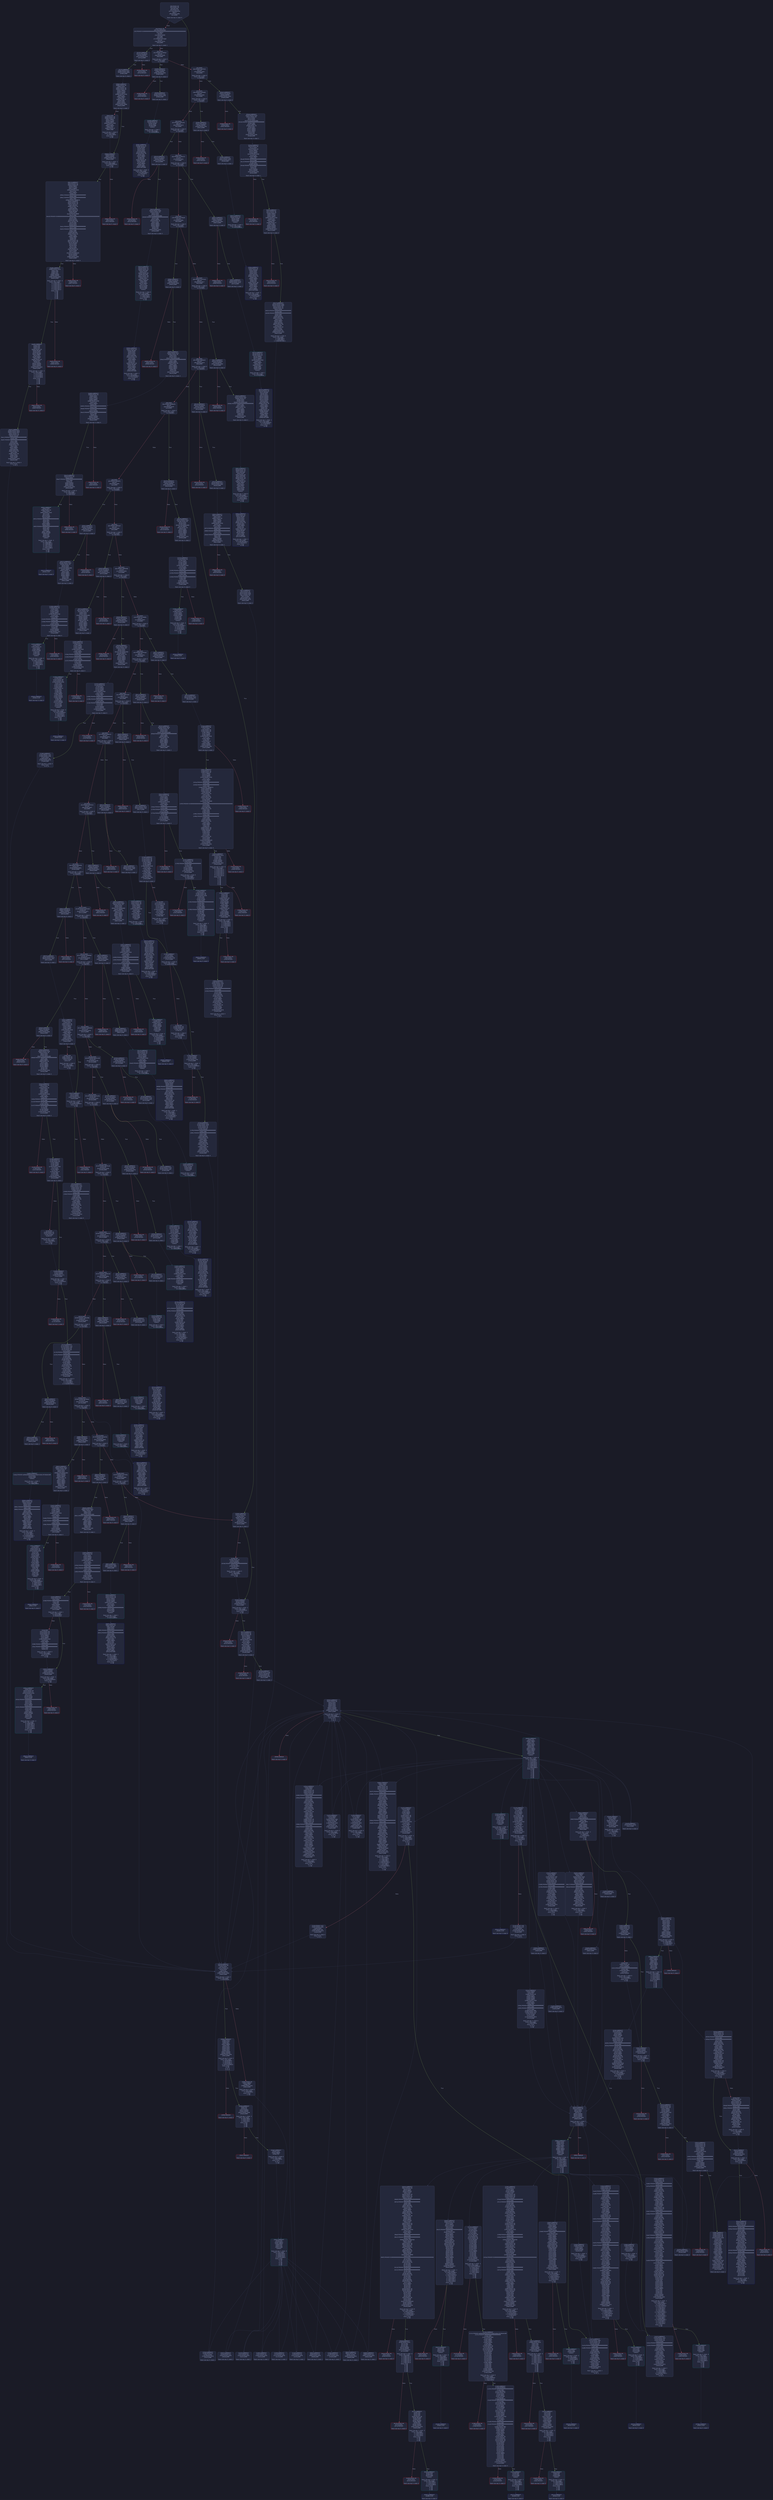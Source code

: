 digraph G {
    node [shape=box, style="filled, rounded", color="#565f89", fontcolor="#c0caf5", fontname="Helvetica", fillcolor="#24283b"];
    edge [color="#414868", fontcolor="#c0caf5", fontname="Helvetica"];
    bgcolor="#1a1b26";
    0 [ label = "[00] PUSH1 60
[02] PUSH1 40
[04] MSTORE
[05] PUSH1 04
[07] CALLDATASIZE
[08] LT
[09] PUSH2 018b
[0c] JUMPI

Stack size req: 0, sizeΔ: 0
" shape = invhouse]
    1 [ label = "[0d] PUSH1 00
[0f] CALLDATALOAD
[10] PUSH29 0100000000000000000000000000000000000000000000000000000000
[2e] SWAP1
[2f] DIV
[30] PUSH4 ffffffff
[35] AND
[36] DUP1
[37] PUSH4 0107a8df
[3c] EQ
[3d] PUSH2 0374
[40] JUMPI

Stack size req: 0, sizeΔ: 1
"]
    2 [ label = "[41] DUP1
[42] PUSH4 111485ef
[47] EQ
[48] PUSH2 0389
[4b] JUMPI

Stack size req: 1, sizeΔ: 0
Entry->Op usage:
	0->71:EQ:1
"]
    3 [ label = "[4c] DUP1
[4d] PUSH4 18af7021
[52] EQ
[53] PUSH2 03b2
[56] JUMPI

Stack size req: 1, sizeΔ: 0
Entry->Op usage:
	0->82:EQ:1
"]
    4 [ label = "[57] DUP1
[58] PUSH4 1a34fe81
[5d] EQ
[5e] PUSH2 03eb
[61] JUMPI

Stack size req: 1, sizeΔ: 0
Entry->Op usage:
	0->93:EQ:1
"]
    5 [ label = "[62] DUP1
[63] PUSH4 1e4532f1
[68] EQ
[69] PUSH2 0414
[6c] JUMPI

Stack size req: 1, sizeΔ: 0
Entry->Op usage:
	0->104:EQ:1
"]
    6 [ label = "[6d] DUP1
[6e] PUSH4 223db315
[73] EQ
[74] PUSH2 0461
[77] JUMPI

Stack size req: 1, sizeΔ: 0
Entry->Op usage:
	0->115:EQ:1
"]
    7 [ label = "[78] DUP1
[79] PUSH4 253c8bd4
[7e] EQ
[7f] PUSH2 048e
[82] JUMPI

Stack size req: 1, sizeΔ: 0
Entry->Op usage:
	0->126:EQ:1
"]
    8 [ label = "[83] DUP1
[84] PUSH4 27e235e3
[89] EQ
[8a] PUSH2 04c7
[8d] JUMPI

Stack size req: 1, sizeΔ: 0
Entry->Op usage:
	0->137:EQ:1
"]
    9 [ label = "[8e] DUP1
[8f] PUSH4 28b8e9cf
[94] EQ
[95] PUSH2 0514
[98] JUMPI

Stack size req: 1, sizeΔ: 0
Entry->Op usage:
	0->148:EQ:1
"]
    10 [ label = "[99] DUP1
[9a] PUSH4 29d98a7b
[9f] EQ
[a0] PUSH2 0529
[a3] JUMPI

Stack size req: 1, sizeΔ: 0
Entry->Op usage:
	0->159:EQ:1
"]
    11 [ label = "[a4] DUP1
[a5] PUSH4 2fbfe951
[aa] EQ
[ab] PUSH2 054c
[ae] JUMPI

Stack size req: 1, sizeΔ: 0
Entry->Op usage:
	0->170:EQ:1
"]
    12 [ label = "[af] DUP1
[b0] PUSH4 346f2eb7
[b5] EQ
[b6] PUSH2 056f
[b9] JUMPI

Stack size req: 1, sizeΔ: 0
Entry->Op usage:
	0->181:EQ:1
"]
    13 [ label = "[ba] DUP1
[bb] PUSH4 398f2648
[c0] EQ
[c1] PUSH2 0594
[c4] JUMPI

Stack size req: 1, sizeΔ: 0
Entry->Op usage:
	0->192:EQ:1
"]
    14 [ label = "[c5] DUP1
[c6] PUSH4 3ccfd60b
[cb] EQ
[cc] PUSH2 05b7
[cf] JUMPI

Stack size req: 1, sizeΔ: 0
Entry->Op usage:
	0->203:EQ:1
"]
    15 [ label = "[d0] DUP1
[d1] PUSH4 42263aa2
[d6] EQ
[d7] PUSH2 05cc
[da] JUMPI

Stack size req: 1, sizeΔ: 0
Entry->Op usage:
	0->214:EQ:1
"]
    16 [ label = "[db] DUP1
[dc] PUSH4 590e1ae3
[e1] EQ
[e2] PUSH2 0605
[e5] JUMPI

Stack size req: 1, sizeΔ: 0
Entry->Op usage:
	0->225:EQ:1
"]
    17 [ label = "[e6] DUP1
[e7] PUSH4 6360fc3f
[ec] EQ
[ed] PUSH2 061a
[f0] JUMPI

Stack size req: 1, sizeΔ: 0
Entry->Op usage:
	0->236:EQ:1
"]
    18 [ label = "[f1] DUP1
[f2] PUSH4 678f7033
[f7] EQ
[f8] PUSH2 0647
[fb] JUMPI

Stack size req: 1, sizeΔ: 0
Entry->Op usage:
	0->247:EQ:1
"]
    19 [ label = "[fc] DUP1
[fd] PUSH4 689f2456
[0102] EQ
[0103] PUSH2 066a
[0106] JUMPI

Stack size req: 1, sizeΔ: 0
Entry->Op usage:
	0->258:EQ:1
"]
    20 [ label = "[0107] DUP1
[0108] PUSH4 6ad1fe02
[010d] EQ
[010e] PUSH2 067f
[0111] JUMPI

Stack size req: 1, sizeΔ: 0
Entry->Op usage:
	0->269:EQ:1
"]
    21 [ label = "[0112] DUP1
[0113] PUSH4 7036f9d9
[0118] EQ
[0119] PUSH2 06d4
[011c] JUMPI

Stack size req: 1, sizeΔ: 0
Entry->Op usage:
	0->280:EQ:1
"]
    22 [ label = "[011d] DUP1
[011e] PUSH4 72a85604
[0123] EQ
[0124] PUSH2 070d
[0127] JUMPI

Stack size req: 1, sizeΔ: 0
Entry->Op usage:
	0->291:EQ:1
"]
    23 [ label = "[0128] DUP1
[0129] PUSH4 8d521149
[012e] EQ
[012f] PUSH2 0736
[0132] JUMPI

Stack size req: 1, sizeΔ: 0
Entry->Op usage:
	0->302:EQ:1
"]
    24 [ label = "[0133] DUP1
[0134] PUSH4 8da5cb5b
[0139] EQ
[013a] PUSH2 0763
[013d] JUMPI

Stack size req: 1, sizeΔ: 0
Entry->Op usage:
	0->313:EQ:1
"]
    25 [ label = "[013e] DUP1
[013f] PUSH4 a8644cd5
[0144] EQ
[0145] PUSH2 07b8
[0148] JUMPI

Stack size req: 1, sizeΔ: 0
Entry->Op usage:
	0->324:EQ:1
"]
    26 [ label = "[0149] DUP1
[014a] PUSH4 c34dd141
[014f] EQ
[0150] PUSH2 07e1
[0153] JUMPI

Stack size req: 1, sizeΔ: 0
Entry->Op usage:
	0->335:EQ:1
"]
    27 [ label = "[0154] DUP1
[0155] PUSH4 c42bb1e4
[015a] EQ
[015b] PUSH2 080a
[015e] JUMPI

Stack size req: 1, sizeΔ: 0
Entry->Op usage:
	0->346:EQ:1
"]
    28 [ label = "[015f] DUP1
[0160] PUSH4 ca4b208b
[0165] EQ
[0166] PUSH2 0833
[0169] JUMPI

Stack size req: 1, sizeΔ: 0
Entry->Op usage:
	0->357:EQ:1
"]
    29 [ label = "[016a] DUP1
[016b] PUSH4 ebc56eec
[0170] EQ
[0171] PUSH2 0888
[0174] JUMPI

Stack size req: 1, sizeΔ: 0
Entry->Op usage:
	0->368:EQ:1
"]
    30 [ label = "[0175] DUP1
[0176] PUSH4 f2bee03d
[017b] EQ
[017c] PUSH2 08ad
[017f] JUMPI

Stack size req: 1, sizeΔ: 0
Entry->Op usage:
	0->379:EQ:1
"]
    31 [ label = "[0180] DUP1
[0181] PUSH4 fc0c546a
[0186] EQ
[0187] PUSH2 08e6
[018a] JUMPI

Stack size req: 1, sizeΔ: 0
Entry->Op usage:
	0->390:EQ:1
"]
    32 [ label = "[018b] JUMPDEST
[018c] PUSH1 00
[018e] DUP1
[018f] PUSH1 02
[0191] SLOAD
[0192] EQ
[0193] DUP1
[0194] PUSH2 01b6
[0197] JUMPI

Stack size req: 0, sizeΔ: 2
"]
    33 [ label = "[0198] POP
[0199] PUSH1 02
[019b] SLOAD
[019c] ADDRESS
[019d] PUSH20 ffffffffffffffffffffffffffffffffffffffff
[01b2] AND
[01b3] BALANCE
[01b4] GT
[01b5] ISZERO

Stack size req: 1, sizeΔ: 0
Entry->Op usage:
	0->408:POP:0
Entry->Exit:
	0->😵
"]
    34 [ label = "[01b6] JUMPDEST
[01b7] ISZERO
[01b8] ISZERO
[01b9] PUSH2 01c1
[01bc] JUMPI

Stack size req: 1, sizeΔ: -1
Entry->Op usage:
	0->439:ISZERO:0
Entry->Exit:
	0->😵
"]
    35 [ label = "[01bd] PUSH1 00
[01bf] DUP1
[01c0] REVERT

Stack size req: 0, sizeΔ: 0
" color = "red"]
    36 [ label = "[01c1] JUMPDEST
[01c2] PUSH1 06
[01c4] PUSH1 00
[01c6] SWAP1
[01c7] SLOAD
[01c8] SWAP1
[01c9] PUSH2 0100
[01cc] EXP
[01cd] SWAP1
[01ce] DIV
[01cf] PUSH1 ff
[01d1] AND
[01d2] ISZERO
[01d3] ISZERO
[01d4] ISZERO
[01d5] PUSH2 01dd
[01d8] JUMPI

Stack size req: 0, sizeΔ: 0
"]
    37 [ label = "[01d9] PUSH1 00
[01db] DUP1
[01dc] REVERT

Stack size req: 0, sizeΔ: 0
" color = "red"]
    38 [ label = "[01dd] JUMPDEST
[01de] PUSH2 01e8
[01e1] CALLVALUE
[01e2] PUSH1 64
[01e4] PUSH2 093b
[01e7] JUMP

Stack size req: 0, sizeΔ: 3
"]
    39 [ label = "[01e8] JUMPDEST
[01e9] SWAP1
[01ea] POP
[01eb] PUSH2 01f6
[01ee] PUSH1 0b
[01f0] SLOAD
[01f1] DUP3
[01f2] PUSH2 0956
[01f5] JUMP

Stack size req: 2, sizeΔ: 2
Entry->Op usage:
	1->490:POP:0
Entry->Exit:
	0->0, 3
	1->😵
"]
    40 [ label = "[01f6] JUMPDEST
[01f7] PUSH1 0b
[01f9] DUP2
[01fa] SWAP1
[01fb] SSTORE
[01fc] POP
[01fd] PUSH2 024e
[0200] PUSH1 04
[0202] PUSH1 00
[0204] CALLER
[0205] PUSH20 ffffffffffffffffffffffffffffffffffffffff
[021a] AND
[021b] PUSH20 ffffffffffffffffffffffffffffffffffffffff
[0230] AND
[0231] DUP2
[0232] MSTORE
[0233] PUSH1 20
[0235] ADD
[0236] SWAP1
[0237] DUP2
[0238] MSTORE
[0239] PUSH1 20
[023b] ADD
[023c] PUSH1 00
[023e] SHA3
[023f] SLOAD
[0240] PUSH2 0249
[0243] CALLVALUE
[0244] DUP5
[0245] PUSH2 0974
[0248] JUMP

Stack size req: 2, sizeΔ: 4
Entry->Op usage:
	0->507:SSTORE:1
	0->508:POP:0
Entry->Exit:
	0->😵
	1->0, 5
"]
    41 [ label = "[0249] JUMPDEST
[024a] PUSH2 0956
[024d] JUMP

Stack size req: 0, sizeΔ: 0
"]
    42 [ label = "[024e] JUMPDEST
[024f] PUSH1 04
[0251] PUSH1 00
[0253] CALLER
[0254] PUSH20 ffffffffffffffffffffffffffffffffffffffff
[0269] AND
[026a] PUSH20 ffffffffffffffffffffffffffffffffffffffff
[027f] AND
[0280] DUP2
[0281] MSTORE
[0282] PUSH1 20
[0284] ADD
[0285] SWAP1
[0286] DUP2
[0287] MSTORE
[0288] PUSH1 20
[028a] ADD
[028b] PUSH1 00
[028d] SHA3
[028e] DUP2
[028f] SWAP1
[0290] SSTORE
[0291] POP
[0292] PUSH1 00
[0294] PUSH1 01
[0296] SLOAD
[0297] EQ
[0298] DUP1
[0299] PUSH2 02e3
[029c] JUMPI

Stack size req: 1, sizeΔ: 0
Entry->Op usage:
	0->656:SSTORE:1
	0->657:POP:0
Entry->Exit:
	0->😵
"]
    43 [ label = "[029d] POP
[029e] PUSH1 01
[02a0] SLOAD
[02a1] PUSH1 04
[02a3] PUSH1 00
[02a5] CALLER
[02a6] PUSH20 ffffffffffffffffffffffffffffffffffffffff
[02bb] AND
[02bc] PUSH20 ffffffffffffffffffffffffffffffffffffffff
[02d1] AND
[02d2] DUP2
[02d3] MSTORE
[02d4] PUSH1 20
[02d6] ADD
[02d7] SWAP1
[02d8] DUP2
[02d9] MSTORE
[02da] PUSH1 20
[02dc] ADD
[02dd] PUSH1 00
[02df] SHA3
[02e0] SLOAD
[02e1] GT
[02e2] ISZERO

Stack size req: 1, sizeΔ: 0
Entry->Op usage:
	0->669:POP:0
Entry->Exit:
	0->😵
"]
    44 [ label = "[02e3] JUMPDEST
[02e4] ISZERO
[02e5] ISZERO
[02e6] PUSH2 02ee
[02e9] JUMPI

Stack size req: 1, sizeΔ: -1
Entry->Op usage:
	0->740:ISZERO:0
Entry->Exit:
	0->😵
"]
    45 [ label = "[02ea] PUSH1 00
[02ec] DUP1
[02ed] REVERT

Stack size req: 0, sizeΔ: 0
" color = "red"]
    46 [ label = "[02ee] JUMPDEST
[02ef] PUSH1 04
[02f1] PUSH1 00
[02f3] CALLER
[02f4] PUSH20 ffffffffffffffffffffffffffffffffffffffff
[0309] AND
[030a] PUSH20 ffffffffffffffffffffffffffffffffffffffff
[031f] AND
[0320] DUP2
[0321] MSTORE
[0322] PUSH1 20
[0324] ADD
[0325] SWAP1
[0326] DUP2
[0327] MSTORE
[0328] PUSH1 20
[032a] ADD
[032b] PUSH1 00
[032d] SHA3
[032e] SLOAD
[032f] PUSH1 05
[0331] PUSH1 00
[0333] CALLER
[0334] PUSH20 ffffffffffffffffffffffffffffffffffffffff
[0349] AND
[034a] PUSH20 ffffffffffffffffffffffffffffffffffffffff
[035f] AND
[0360] DUP2
[0361] MSTORE
[0362] PUSH1 20
[0364] ADD
[0365] SWAP1
[0366] DUP2
[0367] MSTORE
[0368] PUSH1 20
[036a] ADD
[036b] PUSH1 00
[036d] SHA3
[036e] DUP2
[036f] SWAP1
[0370] SSTORE
[0371] POP
[0372] POP
[0373] STOP

Stack size req: 1, sizeΔ: -1
Entry->Op usage:
	0->882:POP:0
Entry->Exit:
	0->😵
" color = "darkblue"]
    47 [ label = "[0374] JUMPDEST
[0375] CALLVALUE
[0376] ISZERO
[0377] PUSH2 037f
[037a] JUMPI

Stack size req: 0, sizeΔ: 0
"]
    48 [ label = "[037b] PUSH1 00
[037d] DUP1
[037e] REVERT

Stack size req: 0, sizeΔ: 0
" color = "red"]
    49 [ label = "[037f] JUMPDEST
[0380] PUSH2 0387
[0383] PUSH2 098d
[0386] JUMP

Stack size req: 0, sizeΔ: 1
"]
    50 [ label = "[0387] JUMPDEST
[0388] STOP

Stack size req: 0, sizeΔ: 0
" color = "darkblue"]
    51 [ label = "[0389] JUMPDEST
[038a] CALLVALUE
[038b] ISZERO
[038c] PUSH2 0394
[038f] JUMPI

Stack size req: 0, sizeΔ: 0
"]
    52 [ label = "[0390] PUSH1 00
[0392] DUP1
[0393] REVERT

Stack size req: 0, sizeΔ: 0
" color = "red"]
    53 [ label = "[0394] JUMPDEST
[0395] PUSH2 039c
[0398] PUSH2 0c98
[039b] JUMP

Stack size req: 0, sizeΔ: 1
"]
    54 [ label = "[039c] JUMPDEST
[039d] PUSH1 40
[039f] MLOAD
[03a0] DUP1
[03a1] DUP3
[03a2] DUP2
[03a3] MSTORE
[03a4] PUSH1 20
[03a6] ADD
[03a7] SWAP2
[03a8] POP
[03a9] POP
[03aa] PUSH1 40
[03ac] MLOAD
[03ad] DUP1
[03ae] SWAP2
[03af] SUB
[03b0] SWAP1
[03b1] RETURN

Stack size req: 1, sizeΔ: -1
Entry->Op usage:
	0->931:MSTORE:1
	0->936:POP:0
Entry->Exit:
	0->😵
" color = "darkblue"]
    55 [ label = "[03b2] JUMPDEST
[03b3] CALLVALUE
[03b4] ISZERO
[03b5] PUSH2 03bd
[03b8] JUMPI

Stack size req: 0, sizeΔ: 0
"]
    56 [ label = "[03b9] PUSH1 00
[03bb] DUP1
[03bc] REVERT

Stack size req: 0, sizeΔ: 0
" color = "red"]
    57 [ label = "[03bd] JUMPDEST
[03be] PUSH2 03e9
[03c1] PUSH1 04
[03c3] DUP1
[03c4] DUP1
[03c5] CALLDATALOAD
[03c6] PUSH20 ffffffffffffffffffffffffffffffffffffffff
[03db] AND
[03dc] SWAP1
[03dd] PUSH1 20
[03df] ADD
[03e0] SWAP1
[03e1] SWAP2
[03e2] SWAP1
[03e3] POP
[03e4] POP
[03e5] PUSH2 0c9e
[03e8] JUMP

Stack size req: 0, sizeΔ: 2
"]
    58 [ label = "[03e9] JUMPDEST
[03ea] STOP

Stack size req: 0, sizeΔ: 0
" color = "darkblue"]
    59 [ label = "[03eb] JUMPDEST
[03ec] CALLVALUE
[03ed] ISZERO
[03ee] PUSH2 03f6
[03f1] JUMPI

Stack size req: 0, sizeΔ: 0
"]
    60 [ label = "[03f2] PUSH1 00
[03f4] DUP1
[03f5] REVERT

Stack size req: 0, sizeΔ: 0
" color = "red"]
    61 [ label = "[03f6] JUMPDEST
[03f7] PUSH2 03fe
[03fa] PUSH2 0e57
[03fd] JUMP

Stack size req: 0, sizeΔ: 1
"]
    62 [ label = "[03fe] JUMPDEST
[03ff] PUSH1 40
[0401] MLOAD
[0402] DUP1
[0403] DUP3
[0404] DUP2
[0405] MSTORE
[0406] PUSH1 20
[0408] ADD
[0409] SWAP2
[040a] POP
[040b] POP
[040c] PUSH1 40
[040e] MLOAD
[040f] DUP1
[0410] SWAP2
[0411] SUB
[0412] SWAP1
[0413] RETURN

Stack size req: 1, sizeΔ: -1
Entry->Op usage:
	0->1029:MSTORE:1
	0->1034:POP:0
Entry->Exit:
	0->😵
" color = "darkblue"]
    63 [ label = "[0414] JUMPDEST
[0415] CALLVALUE
[0416] ISZERO
[0417] PUSH2 041f
[041a] JUMPI

Stack size req: 0, sizeΔ: 0
"]
    64 [ label = "[041b] PUSH1 00
[041d] DUP1
[041e] REVERT

Stack size req: 0, sizeΔ: 0
" color = "red"]
    65 [ label = "[041f] JUMPDEST
[0420] PUSH2 044b
[0423] PUSH1 04
[0425] DUP1
[0426] DUP1
[0427] CALLDATALOAD
[0428] PUSH20 ffffffffffffffffffffffffffffffffffffffff
[043d] AND
[043e] SWAP1
[043f] PUSH1 20
[0441] ADD
[0442] SWAP1
[0443] SWAP2
[0444] SWAP1
[0445] POP
[0446] POP
[0447] PUSH2 0e5d
[044a] JUMP

Stack size req: 0, sizeΔ: 2
"]
    66 [ label = "[044b] JUMPDEST
[044c] PUSH1 40
[044e] MLOAD
[044f] DUP1
[0450] DUP3
[0451] DUP2
[0452] MSTORE
[0453] PUSH1 20
[0455] ADD
[0456] SWAP2
[0457] POP
[0458] POP
[0459] PUSH1 40
[045b] MLOAD
[045c] DUP1
[045d] SWAP2
[045e] SUB
[045f] SWAP1
[0460] RETURN

Stack size req: 1, sizeΔ: -1
Entry->Op usage:
	0->1106:MSTORE:1
	0->1111:POP:0
Entry->Exit:
	0->😵
" color = "darkblue"]
    67 [ label = "[0461] JUMPDEST
[0462] CALLVALUE
[0463] ISZERO
[0464] PUSH2 046c
[0467] JUMPI

Stack size req: 0, sizeΔ: 0
"]
    68 [ label = "[0468] PUSH1 00
[046a] DUP1
[046b] REVERT

Stack size req: 0, sizeΔ: 0
" color = "red"]
    69 [ label = "[046c] JUMPDEST
[046d] PUSH2 0474
[0470] PUSH2 0e75
[0473] JUMP

Stack size req: 0, sizeΔ: 1
"]
    70 [ label = "[0474] JUMPDEST
[0475] PUSH1 40
[0477] MLOAD
[0478] DUP1
[0479] DUP3
[047a] ISZERO
[047b] ISZERO
[047c] ISZERO
[047d] ISZERO
[047e] DUP2
[047f] MSTORE
[0480] PUSH1 20
[0482] ADD
[0483] SWAP2
[0484] POP
[0485] POP
[0486] PUSH1 40
[0488] MLOAD
[0489] DUP1
[048a] SWAP2
[048b] SUB
[048c] SWAP1
[048d] RETURN

Stack size req: 1, sizeΔ: -1
Entry->Op usage:
	0->1146:ISZERO:0
	0->1156:POP:0
Entry->Exit:
	0->😵
" color = "darkblue"]
    71 [ label = "[048e] JUMPDEST
[048f] CALLVALUE
[0490] ISZERO
[0491] PUSH2 0499
[0494] JUMPI

Stack size req: 0, sizeΔ: 0
"]
    72 [ label = "[0495] PUSH1 00
[0497] DUP1
[0498] REVERT

Stack size req: 0, sizeΔ: 0
" color = "red"]
    73 [ label = "[0499] JUMPDEST
[049a] PUSH2 04c5
[049d] PUSH1 04
[049f] DUP1
[04a0] DUP1
[04a1] CALLDATALOAD
[04a2] PUSH20 ffffffffffffffffffffffffffffffffffffffff
[04b7] AND
[04b8] SWAP1
[04b9] PUSH1 20
[04bb] ADD
[04bc] SWAP1
[04bd] SWAP2
[04be] SWAP1
[04bf] POP
[04c0] POP
[04c1] PUSH2 0e88
[04c4] JUMP

Stack size req: 0, sizeΔ: 2
"]
    74 [ label = "[04c5] JUMPDEST
[04c6] STOP

Stack size req: 0, sizeΔ: 0
" color = "darkblue"]
    75 [ label = "[04c7] JUMPDEST
[04c8] CALLVALUE
[04c9] ISZERO
[04ca] PUSH2 04d2
[04cd] JUMPI

Stack size req: 0, sizeΔ: 0
"]
    76 [ label = "[04ce] PUSH1 00
[04d0] DUP1
[04d1] REVERT

Stack size req: 0, sizeΔ: 0
" color = "red"]
    77 [ label = "[04d2] JUMPDEST
[04d3] PUSH2 04fe
[04d6] PUSH1 04
[04d8] DUP1
[04d9] DUP1
[04da] CALLDATALOAD
[04db] PUSH20 ffffffffffffffffffffffffffffffffffffffff
[04f0] AND
[04f1] SWAP1
[04f2] PUSH1 20
[04f4] ADD
[04f5] SWAP1
[04f6] SWAP2
[04f7] SWAP1
[04f8] POP
[04f9] POP
[04fa] PUSH2 0f4c
[04fd] JUMP

Stack size req: 0, sizeΔ: 2
"]
    78 [ label = "[04fe] JUMPDEST
[04ff] PUSH1 40
[0501] MLOAD
[0502] DUP1
[0503] DUP3
[0504] DUP2
[0505] MSTORE
[0506] PUSH1 20
[0508] ADD
[0509] SWAP2
[050a] POP
[050b] POP
[050c] PUSH1 40
[050e] MLOAD
[050f] DUP1
[0510] SWAP2
[0511] SUB
[0512] SWAP1
[0513] RETURN

Stack size req: 1, sizeΔ: -1
Entry->Op usage:
	0->1285:MSTORE:1
	0->1290:POP:0
Entry->Exit:
	0->😵
" color = "darkblue"]
    79 [ label = "[0514] JUMPDEST
[0515] CALLVALUE
[0516] ISZERO
[0517] PUSH2 051f
[051a] JUMPI

Stack size req: 0, sizeΔ: 0
"]
    80 [ label = "[051b] PUSH1 00
[051d] DUP1
[051e] REVERT

Stack size req: 0, sizeΔ: 0
" color = "red"]
    81 [ label = "[051f] JUMPDEST
[0520] PUSH2 0527
[0523] PUSH2 0f64
[0526] JUMP

Stack size req: 0, sizeΔ: 1
"]
    82 [ label = "[0527] JUMPDEST
[0528] STOP

Stack size req: 0, sizeΔ: 0
" color = "darkblue"]
    83 [ label = "[0529] JUMPDEST
[052a] CALLVALUE
[052b] ISZERO
[052c] PUSH2 0534
[052f] JUMPI

Stack size req: 0, sizeΔ: 0
"]
    84 [ label = "[0530] PUSH1 00
[0532] DUP1
[0533] REVERT

Stack size req: 0, sizeΔ: 0
" color = "red"]
    85 [ label = "[0534] JUMPDEST
[0535] PUSH2 054a
[0538] PUSH1 04
[053a] DUP1
[053b] DUP1
[053c] CALLDATALOAD
[053d] SWAP1
[053e] PUSH1 20
[0540] ADD
[0541] SWAP1
[0542] SWAP2
[0543] SWAP1
[0544] POP
[0545] POP
[0546] PUSH2 1233
[0549] JUMP

Stack size req: 0, sizeΔ: 2
"]
    86 [ label = "[054a] JUMPDEST
[054b] STOP

Stack size req: 0, sizeΔ: 0
" color = "darkblue"]
    87 [ label = "[054c] JUMPDEST
[054d] CALLVALUE
[054e] ISZERO
[054f] PUSH2 0557
[0552] JUMPI

Stack size req: 0, sizeΔ: 0
"]
    88 [ label = "[0553] PUSH1 00
[0555] DUP1
[0556] REVERT

Stack size req: 0, sizeΔ: 0
" color = "red"]
    89 [ label = "[0557] JUMPDEST
[0558] PUSH2 056d
[055b] PUSH1 04
[055d] DUP1
[055e] DUP1
[055f] CALLDATALOAD
[0560] SWAP1
[0561] PUSH1 20
[0563] ADD
[0564] SWAP1
[0565] SWAP2
[0566] SWAP1
[0567] POP
[0568] POP
[0569] PUSH2 1298
[056c] JUMP

Stack size req: 0, sizeΔ: 2
"]
    90 [ label = "[056d] JUMPDEST
[056e] STOP

Stack size req: 0, sizeΔ: 0
" color = "darkblue"]
    91 [ label = "[056f] JUMPDEST
[0570] CALLVALUE
[0571] ISZERO
[0572] PUSH2 057a
[0575] JUMPI

Stack size req: 0, sizeΔ: 0
"]
    92 [ label = "[0576] PUSH1 00
[0578] DUP1
[0579] REVERT

Stack size req: 0, sizeΔ: 0
" color = "red"]
    93 [ label = "[057a] JUMPDEST
[057b] PUSH2 0592
[057e] PUSH1 04
[0580] DUP1
[0581] DUP1
[0582] CALLDATALOAD
[0583] ISZERO
[0584] ISZERO
[0585] SWAP1
[0586] PUSH1 20
[0588] ADD
[0589] SWAP1
[058a] SWAP2
[058b] SWAP1
[058c] POP
[058d] POP
[058e] PUSH2 12fd
[0591] JUMP

Stack size req: 0, sizeΔ: 2
"]
    94 [ label = "[0592] JUMPDEST
[0593] STOP

Stack size req: 0, sizeΔ: 0
" color = "darkblue"]
    95 [ label = "[0594] JUMPDEST
[0595] CALLVALUE
[0596] ISZERO
[0597] PUSH2 059f
[059a] JUMPI

Stack size req: 0, sizeΔ: 0
"]
    96 [ label = "[059b] PUSH1 00
[059d] DUP1
[059e] REVERT

Stack size req: 0, sizeΔ: 0
" color = "red"]
    97 [ label = "[059f] JUMPDEST
[05a0] PUSH2 05b5
[05a3] PUSH1 04
[05a5] DUP1
[05a6] DUP1
[05a7] CALLDATALOAD
[05a8] SWAP1
[05a9] PUSH1 20
[05ab] ADD
[05ac] SWAP1
[05ad] SWAP2
[05ae] SWAP1
[05af] POP
[05b0] POP
[05b1] PUSH2 1375
[05b4] JUMP

Stack size req: 0, sizeΔ: 2
"]
    98 [ label = "[05b5] JUMPDEST
[05b6] STOP

Stack size req: 0, sizeΔ: 0
" color = "darkblue"]
    99 [ label = "[05b7] JUMPDEST
[05b8] CALLVALUE
[05b9] ISZERO
[05ba] PUSH2 05c2
[05bd] JUMPI

Stack size req: 0, sizeΔ: 0
"]
    100 [ label = "[05be] PUSH1 00
[05c0] DUP1
[05c1] REVERT

Stack size req: 0, sizeΔ: 0
" color = "red"]
    101 [ label = "[05c2] JUMPDEST
[05c3] PUSH2 05ca
[05c6] PUSH2 13ee
[05c9] JUMP

Stack size req: 0, sizeΔ: 1
"]
    102 [ label = "[05ca] JUMPDEST
[05cb] STOP

Stack size req: 0, sizeΔ: 0
" color = "darkblue"]
    103 [ label = "[05cc] JUMPDEST
[05cd] CALLVALUE
[05ce] ISZERO
[05cf] PUSH2 05d7
[05d2] JUMPI

Stack size req: 0, sizeΔ: 0
"]
    104 [ label = "[05d3] PUSH1 00
[05d5] DUP1
[05d6] REVERT

Stack size req: 0, sizeΔ: 0
" color = "red"]
    105 [ label = "[05d7] JUMPDEST
[05d8] PUSH2 0603
[05db] PUSH1 04
[05dd] DUP1
[05de] DUP1
[05df] CALLDATALOAD
[05e0] PUSH20 ffffffffffffffffffffffffffffffffffffffff
[05f5] AND
[05f6] SWAP1
[05f7] PUSH1 20
[05f9] ADD
[05fa] SWAP1
[05fb] SWAP2
[05fc] SWAP1
[05fd] POP
[05fe] POP
[05ff] PUSH2 16e1
[0602] JUMP

Stack size req: 0, sizeΔ: 2
"]
    106 [ label = "[0603] JUMPDEST
[0604] STOP

Stack size req: 0, sizeΔ: 0
" color = "darkblue"]
    107 [ label = "[0605] JUMPDEST
[0606] CALLVALUE
[0607] ISZERO
[0608] PUSH2 0610
[060b] JUMPI

Stack size req: 0, sizeΔ: 0
"]
    108 [ label = "[060c] PUSH1 00
[060e] DUP1
[060f] REVERT

Stack size req: 0, sizeΔ: 0
" color = "red"]
    109 [ label = "[0610] JUMPDEST
[0611] PUSH2 0618
[0614] PUSH2 17a6
[0617] JUMP

Stack size req: 0, sizeΔ: 1
"]
    110 [ label = "[0618] JUMPDEST
[0619] STOP

Stack size req: 0, sizeΔ: 0
" color = "darkblue"]
    111 [ label = "[061a] JUMPDEST
[061b] CALLVALUE
[061c] ISZERO
[061d] PUSH2 0625
[0620] JUMPI

Stack size req: 0, sizeΔ: 0
"]
    112 [ label = "[0621] PUSH1 00
[0623] DUP1
[0624] REVERT

Stack size req: 0, sizeΔ: 0
" color = "red"]
    113 [ label = "[0625] JUMPDEST
[0626] PUSH2 062d
[0629] PUSH2 1929
[062c] JUMP

Stack size req: 0, sizeΔ: 1
"]
    114 [ label = "[062d] JUMPDEST
[062e] PUSH1 40
[0630] MLOAD
[0631] DUP1
[0632] DUP3
[0633] ISZERO
[0634] ISZERO
[0635] ISZERO
[0636] ISZERO
[0637] DUP2
[0638] MSTORE
[0639] PUSH1 20
[063b] ADD
[063c] SWAP2
[063d] POP
[063e] POP
[063f] PUSH1 40
[0641] MLOAD
[0642] DUP1
[0643] SWAP2
[0644] SUB
[0645] SWAP1
[0646] RETURN

Stack size req: 1, sizeΔ: -1
Entry->Op usage:
	0->1587:ISZERO:0
	0->1597:POP:0
Entry->Exit:
	0->😵
" color = "darkblue"]
    115 [ label = "[0647] JUMPDEST
[0648] CALLVALUE
[0649] ISZERO
[064a] PUSH2 0652
[064d] JUMPI

Stack size req: 0, sizeΔ: 0
"]
    116 [ label = "[064e] PUSH1 00
[0650] DUP1
[0651] REVERT

Stack size req: 0, sizeΔ: 0
" color = "red"]
    117 [ label = "[0652] JUMPDEST
[0653] PUSH2 0668
[0656] PUSH1 04
[0658] DUP1
[0659] DUP1
[065a] CALLDATALOAD
[065b] SWAP1
[065c] PUSH1 20
[065e] ADD
[065f] SWAP1
[0660] SWAP2
[0661] SWAP1
[0662] POP
[0663] POP
[0664] PUSH2 193c
[0667] JUMP

Stack size req: 0, sizeΔ: 2
"]
    118 [ label = "[0668] JUMPDEST
[0669] STOP

Stack size req: 0, sizeΔ: 0
" color = "darkblue"]
    119 [ label = "[066a] JUMPDEST
[066b] CALLVALUE
[066c] ISZERO
[066d] PUSH2 0675
[0670] JUMPI

Stack size req: 0, sizeΔ: 0
"]
    120 [ label = "[0671] PUSH1 00
[0673] DUP1
[0674] REVERT

Stack size req: 0, sizeΔ: 0
" color = "red"]
    121 [ label = "[0675] JUMPDEST
[0676] PUSH2 067d
[0679] PUSH2 19a1
[067c] JUMP

Stack size req: 0, sizeΔ: 1
"]
    122 [ label = "[067d] JUMPDEST
[067e] STOP

Stack size req: 0, sizeΔ: 0
" color = "darkblue"]
    123 [ label = "[067f] JUMPDEST
[0680] CALLVALUE
[0681] ISZERO
[0682] PUSH2 068a
[0685] JUMPI

Stack size req: 0, sizeΔ: 0
"]
    124 [ label = "[0686] PUSH1 00
[0688] DUP1
[0689] REVERT

Stack size req: 0, sizeΔ: 0
" color = "red"]
    125 [ label = "[068a] JUMPDEST
[068b] PUSH2 0692
[068e] PUSH2 1bc4
[0691] JUMP

Stack size req: 0, sizeΔ: 1
"]
    126 [ label = "[0692] JUMPDEST
[0693] PUSH1 40
[0695] MLOAD
[0696] DUP1
[0697] DUP3
[0698] PUSH20 ffffffffffffffffffffffffffffffffffffffff
[06ad] AND
[06ae] PUSH20 ffffffffffffffffffffffffffffffffffffffff
[06c3] AND
[06c4] DUP2
[06c5] MSTORE
[06c6] PUSH1 20
[06c8] ADD
[06c9] SWAP2
[06ca] POP
[06cb] POP
[06cc] PUSH1 40
[06ce] MLOAD
[06cf] DUP1
[06d0] SWAP2
[06d1] SUB
[06d2] SWAP1
[06d3] RETURN

Stack size req: 1, sizeΔ: -1
Entry->Op usage:
	0->1709:AND:1
	0->1731:AND:1
	0->1733:MSTORE:1
	0->1738:POP:0
Entry->Exit:
	0->😵
" color = "darkblue"]
    127 [ label = "[06d4] JUMPDEST
[06d5] CALLVALUE
[06d6] ISZERO
[06d7] PUSH2 06df
[06da] JUMPI

Stack size req: 0, sizeΔ: 0
"]
    128 [ label = "[06db] PUSH1 00
[06dd] DUP1
[06de] REVERT

Stack size req: 0, sizeΔ: 0
" color = "red"]
    129 [ label = "[06df] JUMPDEST
[06e0] PUSH2 070b
[06e3] PUSH1 04
[06e5] DUP1
[06e6] DUP1
[06e7] CALLDATALOAD
[06e8] PUSH20 ffffffffffffffffffffffffffffffffffffffff
[06fd] AND
[06fe] SWAP1
[06ff] PUSH1 20
[0701] ADD
[0702] SWAP1
[0703] SWAP2
[0704] SWAP1
[0705] POP
[0706] POP
[0707] PUSH2 1bea
[070a] JUMP

Stack size req: 0, sizeΔ: 2
"]
    130 [ label = "[070b] JUMPDEST
[070c] STOP

Stack size req: 0, sizeΔ: 0
" color = "darkblue"]
    131 [ label = "[070d] JUMPDEST
[070e] CALLVALUE
[070f] ISZERO
[0710] PUSH2 0718
[0713] JUMPI

Stack size req: 0, sizeΔ: 0
"]
    132 [ label = "[0714] PUSH1 00
[0716] DUP1
[0717] REVERT

Stack size req: 0, sizeΔ: 0
" color = "red"]
    133 [ label = "[0718] JUMPDEST
[0719] PUSH2 0720
[071c] PUSH2 1e69
[071f] JUMP

Stack size req: 0, sizeΔ: 1
"]
    134 [ label = "[0720] JUMPDEST
[0721] PUSH1 40
[0723] MLOAD
[0724] DUP1
[0725] DUP3
[0726] DUP2
[0727] MSTORE
[0728] PUSH1 20
[072a] ADD
[072b] SWAP2
[072c] POP
[072d] POP
[072e] PUSH1 40
[0730] MLOAD
[0731] DUP1
[0732] SWAP2
[0733] SUB
[0734] SWAP1
[0735] RETURN

Stack size req: 1, sizeΔ: -1
Entry->Op usage:
	0->1831:MSTORE:1
	0->1836:POP:0
Entry->Exit:
	0->😵
" color = "darkblue"]
    135 [ label = "[0736] JUMPDEST
[0737] CALLVALUE
[0738] ISZERO
[0739] PUSH2 0741
[073c] JUMPI

Stack size req: 0, sizeΔ: 0
"]
    136 [ label = "[073d] PUSH1 00
[073f] DUP1
[0740] REVERT

Stack size req: 0, sizeΔ: 0
" color = "red"]
    137 [ label = "[0741] JUMPDEST
[0742] PUSH2 0749
[0745] PUSH2 1e6f
[0748] JUMP

Stack size req: 0, sizeΔ: 1
"]
    138 [ label = "[0749] JUMPDEST
[074a] PUSH1 40
[074c] MLOAD
[074d] DUP1
[074e] DUP3
[074f] ISZERO
[0750] ISZERO
[0751] ISZERO
[0752] ISZERO
[0753] DUP2
[0754] MSTORE
[0755] PUSH1 20
[0757] ADD
[0758] SWAP2
[0759] POP
[075a] POP
[075b] PUSH1 40
[075d] MLOAD
[075e] DUP1
[075f] SWAP2
[0760] SUB
[0761] SWAP1
[0762] RETURN

Stack size req: 1, sizeΔ: -1
Entry->Op usage:
	0->1871:ISZERO:0
	0->1881:POP:0
Entry->Exit:
	0->😵
" color = "darkblue"]
    139 [ label = "[0763] JUMPDEST
[0764] CALLVALUE
[0765] ISZERO
[0766] PUSH2 076e
[0769] JUMPI

Stack size req: 0, sizeΔ: 0
"]
    140 [ label = "[076a] PUSH1 00
[076c] DUP1
[076d] REVERT

Stack size req: 0, sizeΔ: 0
" color = "red"]
    141 [ label = "[076e] JUMPDEST
[076f] PUSH2 0776
[0772] PUSH2 1e82
[0775] JUMP

Stack size req: 0, sizeΔ: 1
"]
    142 [ label = "[0776] JUMPDEST
[0777] PUSH1 40
[0779] MLOAD
[077a] DUP1
[077b] DUP3
[077c] PUSH20 ffffffffffffffffffffffffffffffffffffffff
[0791] AND
[0792] PUSH20 ffffffffffffffffffffffffffffffffffffffff
[07a7] AND
[07a8] DUP2
[07a9] MSTORE
[07aa] PUSH1 20
[07ac] ADD
[07ad] SWAP2
[07ae] POP
[07af] POP
[07b0] PUSH1 40
[07b2] MLOAD
[07b3] DUP1
[07b4] SWAP2
[07b5] SUB
[07b6] SWAP1
[07b7] RETURN

Stack size req: 1, sizeΔ: -1
Entry->Op usage:
	0->1937:AND:1
	0->1959:AND:1
	0->1961:MSTORE:1
	0->1966:POP:0
Entry->Exit:
	0->😵
" color = "darkblue"]
    143 [ label = "[07b8] JUMPDEST
[07b9] CALLVALUE
[07ba] ISZERO
[07bb] PUSH2 07c3
[07be] JUMPI

Stack size req: 0, sizeΔ: 0
"]
    144 [ label = "[07bf] PUSH1 00
[07c1] DUP1
[07c2] REVERT

Stack size req: 0, sizeΔ: 0
" color = "red"]
    145 [ label = "[07c3] JUMPDEST
[07c4] PUSH2 07cb
[07c7] PUSH2 1ea7
[07ca] JUMP

Stack size req: 0, sizeΔ: 1
"]
    146 [ label = "[07cb] JUMPDEST
[07cc] PUSH1 40
[07ce] MLOAD
[07cf] DUP1
[07d0] DUP3
[07d1] DUP2
[07d2] MSTORE
[07d3] PUSH1 20
[07d5] ADD
[07d6] SWAP2
[07d7] POP
[07d8] POP
[07d9] PUSH1 40
[07db] MLOAD
[07dc] DUP1
[07dd] SWAP2
[07de] SUB
[07df] SWAP1
[07e0] RETURN

Stack size req: 1, sizeΔ: -1
Entry->Op usage:
	0->2002:MSTORE:1
	0->2007:POP:0
Entry->Exit:
	0->😵
" color = "darkblue"]
    147 [ label = "[07e1] JUMPDEST
[07e2] CALLVALUE
[07e3] ISZERO
[07e4] PUSH2 07ec
[07e7] JUMPI

Stack size req: 0, sizeΔ: 0
"]
    148 [ label = "[07e8] PUSH1 00
[07ea] DUP1
[07eb] REVERT

Stack size req: 0, sizeΔ: 0
" color = "red"]
    149 [ label = "[07ec] JUMPDEST
[07ed] PUSH2 07f4
[07f0] PUSH2 1ead
[07f3] JUMP

Stack size req: 0, sizeΔ: 1
"]
    150 [ label = "[07f4] JUMPDEST
[07f5] PUSH1 40
[07f7] MLOAD
[07f8] DUP1
[07f9] DUP3
[07fa] DUP2
[07fb] MSTORE
[07fc] PUSH1 20
[07fe] ADD
[07ff] SWAP2
[0800] POP
[0801] POP
[0802] PUSH1 40
[0804] MLOAD
[0805] DUP1
[0806] SWAP2
[0807] SUB
[0808] SWAP1
[0809] RETURN

Stack size req: 1, sizeΔ: -1
Entry->Op usage:
	0->2043:MSTORE:1
	0->2048:POP:0
Entry->Exit:
	0->😵
" color = "darkblue"]
    151 [ label = "[080a] JUMPDEST
[080b] CALLVALUE
[080c] ISZERO
[080d] PUSH2 0815
[0810] JUMPI

Stack size req: 0, sizeΔ: 0
"]
    152 [ label = "[0811] PUSH1 00
[0813] DUP1
[0814] REVERT

Stack size req: 0, sizeΔ: 0
" color = "red"]
    153 [ label = "[0815] JUMPDEST
[0816] PUSH2 081d
[0819] PUSH2 1eb3
[081c] JUMP

Stack size req: 0, sizeΔ: 1
"]
    154 [ label = "[081d] JUMPDEST
[081e] PUSH1 40
[0820] MLOAD
[0821] DUP1
[0822] DUP3
[0823] DUP2
[0824] MSTORE
[0825] PUSH1 20
[0827] ADD
[0828] SWAP2
[0829] POP
[082a] POP
[082b] PUSH1 40
[082d] MLOAD
[082e] DUP1
[082f] SWAP2
[0830] SUB
[0831] SWAP1
[0832] RETURN

Stack size req: 1, sizeΔ: -1
Entry->Op usage:
	0->2084:MSTORE:1
	0->2089:POP:0
Entry->Exit:
	0->😵
" color = "darkblue"]
    155 [ label = "[0833] JUMPDEST
[0834] CALLVALUE
[0835] ISZERO
[0836] PUSH2 083e
[0839] JUMPI

Stack size req: 0, sizeΔ: 0
"]
    156 [ label = "[083a] PUSH1 00
[083c] DUP1
[083d] REVERT

Stack size req: 0, sizeΔ: 0
" color = "red"]
    157 [ label = "[083e] JUMPDEST
[083f] PUSH2 0846
[0842] PUSH2 1eb9
[0845] JUMP

Stack size req: 0, sizeΔ: 1
"]
    158 [ label = "[0846] JUMPDEST
[0847] PUSH1 40
[0849] MLOAD
[084a] DUP1
[084b] DUP3
[084c] PUSH20 ffffffffffffffffffffffffffffffffffffffff
[0861] AND
[0862] PUSH20 ffffffffffffffffffffffffffffffffffffffff
[0877] AND
[0878] DUP2
[0879] MSTORE
[087a] PUSH1 20
[087c] ADD
[087d] SWAP2
[087e] POP
[087f] POP
[0880] PUSH1 40
[0882] MLOAD
[0883] DUP1
[0884] SWAP2
[0885] SUB
[0886] SWAP1
[0887] RETURN

Stack size req: 1, sizeΔ: -1
Entry->Op usage:
	0->2145:AND:1
	0->2167:AND:1
	0->2169:MSTORE:1
	0->2174:POP:0
Entry->Exit:
	0->😵
" color = "darkblue"]
    159 [ label = "[0888] JUMPDEST
[0889] CALLVALUE
[088a] ISZERO
[088b] PUSH2 0893
[088e] JUMPI

Stack size req: 0, sizeΔ: 0
"]
    160 [ label = "[088f] PUSH1 00
[0891] DUP1
[0892] REVERT

Stack size req: 0, sizeΔ: 0
" color = "red"]
    161 [ label = "[0893] JUMPDEST
[0894] PUSH2 08ab
[0897] PUSH1 04
[0899] DUP1
[089a] DUP1
[089b] CALLDATALOAD
[089c] ISZERO
[089d] ISZERO
[089e] SWAP1
[089f] PUSH1 20
[08a1] ADD
[08a2] SWAP1
[08a3] SWAP2
[08a4] SWAP1
[08a5] POP
[08a6] POP
[08a7] PUSH2 1ed1
[08aa] JUMP

Stack size req: 0, sizeΔ: 2
"]
    162 [ label = "[08ab] JUMPDEST
[08ac] STOP

Stack size req: 0, sizeΔ: 0
" color = "darkblue"]
    163 [ label = "[08ad] JUMPDEST
[08ae] CALLVALUE
[08af] ISZERO
[08b0] PUSH2 08b8
[08b3] JUMPI

Stack size req: 0, sizeΔ: 0
"]
    164 [ label = "[08b4] PUSH1 00
[08b6] DUP1
[08b7] REVERT

Stack size req: 0, sizeΔ: 0
" color = "red"]
    165 [ label = "[08b8] JUMPDEST
[08b9] PUSH2 08e4
[08bc] PUSH1 04
[08be] DUP1
[08bf] DUP1
[08c0] CALLDATALOAD
[08c1] PUSH20 ffffffffffffffffffffffffffffffffffffffff
[08d6] AND
[08d7] SWAP1
[08d8] PUSH1 20
[08da] ADD
[08db] SWAP1
[08dc] SWAP2
[08dd] SWAP1
[08de] POP
[08df] POP
[08e0] PUSH2 1f49
[08e3] JUMP

Stack size req: 0, sizeΔ: 2
"]
    166 [ label = "[08e4] JUMPDEST
[08e5] STOP

Stack size req: 0, sizeΔ: 0
" color = "darkblue"]
    167 [ label = "[08e6] JUMPDEST
[08e7] CALLVALUE
[08e8] ISZERO
[08e9] PUSH2 08f1
[08ec] JUMPI

Stack size req: 0, sizeΔ: 0
"]
    168 [ label = "[08ed] PUSH1 00
[08ef] DUP1
[08f0] REVERT

Stack size req: 0, sizeΔ: 0
" color = "red"]
    169 [ label = "[08f1] JUMPDEST
[08f2] PUSH2 08f9
[08f5] PUSH2 2052
[08f8] JUMP

Stack size req: 0, sizeΔ: 1
"]
    170 [ label = "[08f9] JUMPDEST
[08fa] PUSH1 40
[08fc] MLOAD
[08fd] DUP1
[08fe] DUP3
[08ff] PUSH20 ffffffffffffffffffffffffffffffffffffffff
[0914] AND
[0915] PUSH20 ffffffffffffffffffffffffffffffffffffffff
[092a] AND
[092b] DUP2
[092c] MSTORE
[092d] PUSH1 20
[092f] ADD
[0930] SWAP2
[0931] POP
[0932] POP
[0933] PUSH1 40
[0935] MLOAD
[0936] DUP1
[0937] SWAP2
[0938] SUB
[0939] SWAP1
[093a] RETURN

Stack size req: 1, sizeΔ: -1
Entry->Op usage:
	0->2324:AND:1
	0->2346:AND:1
	0->2348:MSTORE:1
	0->2353:POP:0
Entry->Exit:
	0->😵
" color = "darkblue"]
    171 [ label = "[093b] JUMPDEST
[093c] PUSH1 00
[093e] DUP1
[093f] DUP3
[0940] DUP5
[0941] DUP2
[0942] ISZERO
[0943] ISZERO
[0944] PUSH2 0949
[0947] JUMPI

Stack size req: 2, sizeΔ: 4
Entry->Op usage:
	0->2370:ISZERO:0
Entry->Exit:
	0->1, 4
	1->0, 5
"]
    172 [ label = "[0948] INVALID

Stack size req: 0, sizeΔ: 0
" color = "red"]
    173 [ label = "[0949] JUMPDEST
[094a] DIV
[094b] SWAP1
[094c] POP
[094d] DUP1
[094e] SWAP2
[094f] POP
[0950] POP
[0951] SWAP3
[0952] SWAP2
[0953] POP
[0954] POP
[0955] JUMP
Indirect!

Stack size req: 7, sizeΔ: -6
Entry->Op usage:
	0->2378:DIV:0
	1->2378:DIV:1
	2->2380:POP:0
	3->2383:POP:0
	4->2388:POP:0
	5->2387:POP:0
	6->2389:JUMP:0
Entry->Exit:
	0->😵
	1->😵
	2->😵
	3->😵
	4->😵
	5->😵
	6->😵
" color = "teal"]
    174 [ label = "[0956] JUMPDEST
[0957] PUSH1 00
[0959] DUP1
[095a] DUP3
[095b] DUP5
[095c] ADD
[095d] SWAP1
[095e] POP
[095f] DUP4
[0960] DUP2
[0961] LT
[0962] ISZERO
[0963] ISZERO
[0964] ISZERO
[0965] PUSH2 096a
[0968] JUMPI

Stack size req: 2, sizeΔ: 2
Entry->Op usage:
	0->2396:ADD:1
	1->2396:ADD:0
	1->2401:LT:1
"]
    175 [ label = "[0969] INVALID

Stack size req: 0, sizeΔ: 0
" color = "red"]
    176 [ label = "[096a] JUMPDEST
[096b] DUP1
[096c] SWAP2
[096d] POP
[096e] POP
[096f] SWAP3
[0970] SWAP2
[0971] POP
[0972] POP
[0973] JUMP
Indirect!

Stack size req: 5, sizeΔ: -4
Entry->Op usage:
	0->2414:POP:0
	1->2413:POP:0
	2->2418:POP:0
	3->2417:POP:0
	4->2419:JUMP:0
Entry->Exit:
	0->0
	1->😵
	2->😵
	3->😵
	4->😵
" color = "teal"]
    177 [ label = "[0974] JUMPDEST
[0975] PUSH1 00
[0977] DUP3
[0978] DUP3
[0979] GT
[097a] ISZERO
[097b] ISZERO
[097c] ISZERO
[097d] PUSH2 0982
[0980] JUMPI

Stack size req: 2, sizeΔ: 1
Entry->Op usage:
	0->2425:GT:0
	1->2425:GT:1
"]
    178 [ label = "[0981] INVALID

Stack size req: 0, sizeΔ: 0
" color = "red"]
    179 [ label = "[0982] JUMPDEST
[0983] DUP2
[0984] DUP4
[0985] SUB
[0986] SWAP1
[0987] POP
[0988] SWAP3
[0989] SWAP2
[098a] POP
[098b] POP
[098c] JUMP
Indirect!

Stack size req: 4, sizeΔ: -3
Entry->Op usage:
	0->2439:POP:0
	1->2437:SUB:1
	1->2443:POP:0
	2->2437:SUB:0
	2->2442:POP:0
	3->2444:JUMP:0
Entry->Exit:
	0->😵
	1->😵
	2->😵
	3->😵
" color = "teal"]
    180 [ label = "[098d] JUMPDEST
[098e] PUSH1 00
[0990] DUP1
[0991] PUSH1 06
[0993] PUSH1 00
[0995] SWAP1
[0996] SLOAD
[0997] SWAP1
[0998] PUSH2 0100
[099b] EXP
[099c] SWAP1
[099d] DIV
[099e] PUSH1 ff
[09a0] AND
[09a1] DUP1
[09a2] ISZERO
[09a3] PUSH2 09b8
[09a6] JUMPI

Stack size req: 0, sizeΔ: 3
"]
    181 [ label = "[09a7] POP
[09a8] PUSH1 09
[09aa] PUSH1 00
[09ac] SWAP1
[09ad] SLOAD
[09ae] SWAP1
[09af] PUSH2 0100
[09b2] EXP
[09b3] SWAP1
[09b4] DIV
[09b5] PUSH1 ff
[09b7] AND

Stack size req: 1, sizeΔ: 0
Entry->Op usage:
	0->2471:POP:0
Entry->Exit:
	0->😵
"]
    182 [ label = "[09b8] JUMPDEST
[09b9] ISZERO
[09ba] ISZERO
[09bb] PUSH2 09c3
[09be] JUMPI

Stack size req: 1, sizeΔ: -1
Entry->Op usage:
	0->2489:ISZERO:0
Entry->Exit:
	0->😵
"]
    183 [ label = "[09bf] PUSH1 00
[09c1] DUP1
[09c2] REVERT

Stack size req: 0, sizeΔ: 0
" color = "red"]
    184 [ label = "[09c3] JUMPDEST
[09c4] PUSH1 0a
[09c6] PUSH1 00
[09c8] SWAP1
[09c9] SLOAD
[09ca] SWAP1
[09cb] PUSH2 0100
[09ce] EXP
[09cf] SWAP1
[09d0] DIV
[09d1] PUSH20 ffffffffffffffffffffffffffffffffffffffff
[09e6] AND
[09e7] PUSH20 ffffffffffffffffffffffffffffffffffffffff
[09fc] AND
[09fd] PUSH4 70a08231
[0a02] ADDRESS
[0a03] PUSH1 00
[0a05] PUSH1 40
[0a07] MLOAD
[0a08] PUSH1 20
[0a0a] ADD
[0a0b] MSTORE
[0a0c] PUSH1 40
[0a0e] MLOAD
[0a0f] DUP3
[0a10] PUSH4 ffffffff
[0a15] AND
[0a16] PUSH29 0100000000000000000000000000000000000000000000000000000000
[0a34] MUL
[0a35] DUP2
[0a36] MSTORE
[0a37] PUSH1 04
[0a39] ADD
[0a3a] DUP1
[0a3b] DUP3
[0a3c] PUSH20 ffffffffffffffffffffffffffffffffffffffff
[0a51] AND
[0a52] PUSH20 ffffffffffffffffffffffffffffffffffffffff
[0a67] AND
[0a68] DUP2
[0a69] MSTORE
[0a6a] PUSH1 20
[0a6c] ADD
[0a6d] SWAP2
[0a6e] POP
[0a6f] POP
[0a70] PUSH1 20
[0a72] PUSH1 40
[0a74] MLOAD
[0a75] DUP1
[0a76] DUP4
[0a77] SUB
[0a78] DUP2
[0a79] PUSH1 00
[0a7b] DUP8
[0a7c] DUP1
[0a7d] EXTCODESIZE
[0a7e] ISZERO
[0a7f] ISZERO
[0a80] PUSH2 0a88
[0a83] JUMPI

Stack size req: 0, sizeΔ: 9
"]
    185 [ label = "[0a84] PUSH1 00
[0a86] DUP1
[0a87] REVERT

Stack size req: 0, sizeΔ: 0
" color = "red"]
    186 [ label = "[0a88] JUMPDEST
[0a89] PUSH2 02c6
[0a8c] GAS
[0a8d] SUB
[0a8e] CALL
[0a8f] ISZERO
[0a90] ISZERO
[0a91] PUSH2 0a99
[0a94] JUMPI

Stack size req: 6, sizeΔ: -6
Entry->Op usage:
	0->2702:CALL:1
	1->2702:CALL:2
	2->2702:CALL:3
	3->2702:CALL:4
	4->2702:CALL:5
	5->2702:CALL:6
Entry->Exit:
	0->😵
	1->😵
	2->😵
	3->😵
	4->😵
	5->😵
"]
    187 [ label = "[0a95] PUSH1 00
[0a97] DUP1
[0a98] REVERT

Stack size req: 0, sizeΔ: 0
" color = "red"]
    188 [ label = "[0a99] JUMPDEST
[0a9a] POP
[0a9b] POP
[0a9c] POP
[0a9d] PUSH1 40
[0a9f] MLOAD
[0aa0] DUP1
[0aa1] MLOAD
[0aa2] SWAP1
[0aa3] POP
[0aa4] SWAP2
[0aa5] POP
[0aa6] PUSH1 00
[0aa8] DUP3
[0aa9] EQ
[0aaa] ISZERO
[0aab] ISZERO
[0aac] ISZERO
[0aad] PUSH2 0ab5
[0ab0] JUMPI

Stack size req: 5, sizeΔ: -3
Entry->Op usage:
	0->2714:POP:0
	1->2715:POP:0
	2->2716:POP:0
	4->2725:POP:0
Entry->Exit:
	0->😵
	1->😵
	2->😵
	4->😵
"]
    189 [ label = "[0ab1] PUSH1 00
[0ab3] DUP1
[0ab4] REVERT

Stack size req: 0, sizeΔ: 0
" color = "red"]
    190 [ label = "[0ab5] JUMPDEST
[0ab6] PUSH2 0b09
[0ab9] PUSH2 0b01
[0abc] PUSH1 05
[0abe] PUSH1 00
[0ac0] CALLER
[0ac1] PUSH20 ffffffffffffffffffffffffffffffffffffffff
[0ad6] AND
[0ad7] PUSH20 ffffffffffffffffffffffffffffffffffffffff
[0aec] AND
[0aed] DUP2
[0aee] MSTORE
[0aef] PUSH1 20
[0af1] ADD
[0af2] SWAP1
[0af3] DUP2
[0af4] MSTORE
[0af5] PUSH1 20
[0af7] ADD
[0af8] PUSH1 00
[0afa] SHA3
[0afb] SLOAD
[0afc] DUP5
[0afd] PUSH2 2078
[0b00] JUMP

Stack size req: 2, sizeΔ: 4
Entry->Exit:
	1->0, 5
"]
    191 [ label = "[0b01] JUMPDEST
[0b02] PUSH1 08
[0b04] SLOAD
[0b05] PUSH2 093b
[0b08] JUMP

Stack size req: 0, sizeΔ: 1
"]
    192 [ label = "[0b09] JUMPDEST
[0b0a] SWAP1
[0b0b] POP
[0b0c] PUSH2 0b56
[0b0f] PUSH1 08
[0b11] SLOAD
[0b12] PUSH1 05
[0b14] PUSH1 00
[0b16] CALLER
[0b17] PUSH20 ffffffffffffffffffffffffffffffffffffffff
[0b2c] AND
[0b2d] PUSH20 ffffffffffffffffffffffffffffffffffffffff
[0b42] AND
[0b43] DUP2
[0b44] MSTORE
[0b45] PUSH1 20
[0b47] ADD
[0b48] SWAP1
[0b49] DUP2
[0b4a] MSTORE
[0b4b] PUSH1 20
[0b4d] ADD
[0b4e] PUSH1 00
[0b50] SHA3
[0b51] SLOAD
[0b52] PUSH2 0974
[0b55] JUMP

Stack size req: 2, sizeΔ: 2
Entry->Op usage:
	1->2827:POP:0
Entry->Exit:
	0->3
	1->😵
"]
    193 [ label = "[0b56] JUMPDEST
[0b57] PUSH1 08
[0b59] DUP2
[0b5a] SWAP1
[0b5b] SSTORE
[0b5c] POP
[0b5d] PUSH1 00
[0b5f] PUSH1 05
[0b61] PUSH1 00
[0b63] CALLER
[0b64] PUSH20 ffffffffffffffffffffffffffffffffffffffff
[0b79] AND
[0b7a] PUSH20 ffffffffffffffffffffffffffffffffffffffff
[0b8f] AND
[0b90] DUP2
[0b91] MSTORE
[0b92] PUSH1 20
[0b94] ADD
[0b95] SWAP1
[0b96] DUP2
[0b97] MSTORE
[0b98] PUSH1 20
[0b9a] ADD
[0b9b] PUSH1 00
[0b9d] SHA3
[0b9e] DUP2
[0b9f] SWAP1
[0ba0] SSTORE
[0ba1] POP
[0ba2] PUSH1 0a
[0ba4] PUSH1 00
[0ba6] SWAP1
[0ba7] SLOAD
[0ba8] SWAP1
[0ba9] PUSH2 0100
[0bac] EXP
[0bad] SWAP1
[0bae] DIV
[0baf] PUSH20 ffffffffffffffffffffffffffffffffffffffff
[0bc4] AND
[0bc5] PUSH20 ffffffffffffffffffffffffffffffffffffffff
[0bda] AND
[0bdb] PUSH4 a9059cbb
[0be0] CALLER
[0be1] DUP4
[0be2] PUSH1 00
[0be4] PUSH1 40
[0be6] MLOAD
[0be7] PUSH1 20
[0be9] ADD
[0bea] MSTORE
[0beb] PUSH1 40
[0bed] MLOAD
[0bee] DUP4
[0bef] PUSH4 ffffffff
[0bf4] AND
[0bf5] PUSH29 0100000000000000000000000000000000000000000000000000000000
[0c13] MUL
[0c14] DUP2
[0c15] MSTORE
[0c16] PUSH1 04
[0c18] ADD
[0c19] DUP1
[0c1a] DUP4
[0c1b] PUSH20 ffffffffffffffffffffffffffffffffffffffff
[0c30] AND
[0c31] PUSH20 ffffffffffffffffffffffffffffffffffffffff
[0c46] AND
[0c47] DUP2
[0c48] MSTORE
[0c49] PUSH1 20
[0c4b] ADD
[0c4c] DUP3
[0c4d] DUP2
[0c4e] MSTORE
[0c4f] PUSH1 20
[0c51] ADD
[0c52] SWAP3
[0c53] POP
[0c54] POP
[0c55] POP
[0c56] PUSH1 20
[0c58] PUSH1 40
[0c5a] MLOAD
[0c5b] DUP1
[0c5c] DUP4
[0c5d] SUB
[0c5e] DUP2
[0c5f] PUSH1 00
[0c61] DUP8
[0c62] DUP1
[0c63] EXTCODESIZE
[0c64] ISZERO
[0c65] ISZERO
[0c66] PUSH2 0c6e
[0c69] JUMPI

Stack size req: 2, sizeΔ: 8
Entry->Op usage:
	0->2907:SSTORE:1
	0->2908:POP:0
	1->3150:MSTORE:1
	1->3157:POP:0
Entry->Exit:
	0->😵
"]
    194 [ label = "[0c6a] PUSH1 00
[0c6c] DUP1
[0c6d] REVERT

Stack size req: 0, sizeΔ: 0
" color = "red"]
    195 [ label = "[0c6e] JUMPDEST
[0c6f] PUSH2 02c6
[0c72] GAS
[0c73] SUB
[0c74] CALL
[0c75] ISZERO
[0c76] ISZERO
[0c77] PUSH2 0c7f
[0c7a] JUMPI

Stack size req: 6, sizeΔ: -6
Entry->Op usage:
	0->3188:CALL:1
	1->3188:CALL:2
	2->3188:CALL:3
	3->3188:CALL:4
	4->3188:CALL:5
	5->3188:CALL:6
Entry->Exit:
	0->😵
	1->😵
	2->😵
	3->😵
	4->😵
	5->😵
"]
    196 [ label = "[0c7b] PUSH1 00
[0c7d] DUP1
[0c7e] REVERT

Stack size req: 0, sizeΔ: 0
" color = "red"]
    197 [ label = "[0c7f] JUMPDEST
[0c80] POP
[0c81] POP
[0c82] POP
[0c83] PUSH1 40
[0c85] MLOAD
[0c86] DUP1
[0c87] MLOAD
[0c88] SWAP1
[0c89] POP
[0c8a] ISZERO
[0c8b] ISZERO
[0c8c] PUSH2 0c94
[0c8f] JUMPI

Stack size req: 3, sizeΔ: -3
Entry->Op usage:
	0->3200:POP:0
	1->3201:POP:0
	2->3202:POP:0
Entry->Exit:
	0->😵
	1->😵
	2->😵
"]
    198 [ label = "[0c90] PUSH1 00
[0c92] DUP1
[0c93] REVERT

Stack size req: 0, sizeΔ: 0
" color = "red"]
    199 [ label = "[0c94] JUMPDEST
[0c95] POP
[0c96] POP
[0c97] JUMP
Indirect!

Stack size req: 3, sizeΔ: -3
Entry->Op usage:
	0->3221:POP:0
	1->3222:POP:0
	2->3223:JUMP:0
Entry->Exit:
	0->😵
	1->😵
	2->😵
" color = "teal"]
    200 [ label = "[0c98] JUMPDEST
[0c99] PUSH1 01
[0c9b] SLOAD
[0c9c] DUP2
[0c9d] JUMP
Indirect!

Stack size req: 1, sizeΔ: 1
Entry->Op usage:
	0->3229:JUMP:0
" color = "teal"]
    201 [ label = "[0c9e] JUMPDEST
[0c9f] PUSH1 00
[0ca1] DUP1
[0ca2] PUSH1 00
[0ca4] SWAP1
[0ca5] SLOAD
[0ca6] SWAP1
[0ca7] PUSH2 0100
[0caa] EXP
[0cab] SWAP1
[0cac] DIV
[0cad] PUSH20 ffffffffffffffffffffffffffffffffffffffff
[0cc2] AND
[0cc3] PUSH20 ffffffffffffffffffffffffffffffffffffffff
[0cd8] AND
[0cd9] CALLER
[0cda] PUSH20 ffffffffffffffffffffffffffffffffffffffff
[0cef] AND
[0cf0] EQ
[0cf1] ISZERO
[0cf2] ISZERO
[0cf3] PUSH2 0cfb
[0cf6] JUMPI

Stack size req: 0, sizeΔ: 1
"]
    202 [ label = "[0cf7] PUSH1 00
[0cf9] DUP1
[0cfa] REVERT

Stack size req: 0, sizeΔ: 0
" color = "red"]
    203 [ label = "[0cfb] JUMPDEST
[0cfc] PUSH1 06
[0cfe] PUSH1 00
[0d00] SWAP1
[0d01] SLOAD
[0d02] SWAP1
[0d03] PUSH2 0100
[0d06] EXP
[0d07] SWAP1
[0d08] DIV
[0d09] PUSH1 ff
[0d0b] AND
[0d0c] ISZERO
[0d0d] ISZERO
[0d0e] ISZERO
[0d0f] PUSH2 0d17
[0d12] JUMPI

Stack size req: 0, sizeΔ: 0
"]
    204 [ label = "[0d13] PUSH1 00
[0d15] DUP1
[0d16] REVERT

Stack size req: 0, sizeΔ: 0
" color = "red"]
    205 [ label = "[0d17] JUMPDEST
[0d18] PUSH2 0d6b
[0d1b] PUSH2 0d64
[0d1e] PUSH1 04
[0d20] PUSH1 00
[0d22] DUP6
[0d23] PUSH20 ffffffffffffffffffffffffffffffffffffffff
[0d38] AND
[0d39] PUSH20 ffffffffffffffffffffffffffffffffffffffff
[0d4e] AND
[0d4f] DUP2
[0d50] MSTORE
[0d51] PUSH1 20
[0d53] ADD
[0d54] SWAP1
[0d55] DUP2
[0d56] MSTORE
[0d57] PUSH1 20
[0d59] ADD
[0d5a] PUSH1 00
[0d5c] SHA3
[0d5d] SLOAD
[0d5e] PUSH1 64
[0d60] PUSH2 2078
[0d63] JUMP

Stack size req: 2, sizeΔ: 4
Entry->Op usage:
	1->3384:AND:1
	1->3406:AND:1
	1->3408:MSTORE:1
"]
    206 [ label = "[0d64] JUMPDEST
[0d65] PUSH1 63
[0d67] PUSH2 093b
[0d6a] JUMP

Stack size req: 0, sizeΔ: 1
"]
    207 [ label = "[0d6b] JUMPDEST
[0d6c] SWAP1
[0d6d] POP
[0d6e] PUSH1 00
[0d70] PUSH1 04
[0d72] PUSH1 00
[0d74] DUP5
[0d75] PUSH20 ffffffffffffffffffffffffffffffffffffffff
[0d8a] AND
[0d8b] PUSH20 ffffffffffffffffffffffffffffffffffffffff
[0da0] AND
[0da1] DUP2
[0da2] MSTORE
[0da3] PUSH1 20
[0da5] ADD
[0da6] SWAP1
[0da7] DUP2
[0da8] MSTORE
[0da9] PUSH1 20
[0dab] ADD
[0dac] PUSH1 00
[0dae] SHA3
[0daf] DUP2
[0db0] SWAP1
[0db1] SSTORE
[0db2] POP
[0db3] PUSH1 00
[0db5] PUSH1 05
[0db7] PUSH1 00
[0db9] DUP5
[0dba] PUSH20 ffffffffffffffffffffffffffffffffffffffff
[0dcf] AND
[0dd0] PUSH20 ffffffffffffffffffffffffffffffffffffffff
[0de5] AND
[0de6] DUP2
[0de7] MSTORE
[0de8] PUSH1 20
[0dea] ADD
[0deb] SWAP1
[0dec] DUP2
[0ded] MSTORE
[0dee] PUSH1 20
[0df0] ADD
[0df1] PUSH1 00
[0df3] SHA3
[0df4] DUP2
[0df5] SWAP1
[0df6] SSTORE
[0df7] POP
[0df8] PUSH2 0e0d
[0dfb] PUSH1 0b
[0dfd] SLOAD
[0dfe] PUSH2 0e08
[0e01] DUP4
[0e02] PUSH1 64
[0e04] PUSH2 093b
[0e07] JUMP

Stack size req: 3, sizeΔ: 4
Entry->Op usage:
	1->3437:POP:0
	2->3466:AND:1
	2->3488:AND:1
	2->3490:MSTORE:1
	2->3535:AND:1
	2->3557:AND:1
	2->3559:MSTORE:1
Entry->Exit:
	0->1, 5
	1->😵
"]
    208 [ label = "[0e08] JUMPDEST
[0e09] PUSH2 0974
[0e0c] JUMP

Stack size req: 0, sizeΔ: 0
"]
    209 [ label = "[0e0d] JUMPDEST
[0e0e] PUSH1 0b
[0e10] DUP2
[0e11] SWAP1
[0e12] SSTORE
[0e13] POP
[0e14] DUP2
[0e15] PUSH20 ffffffffffffffffffffffffffffffffffffffff
[0e2a] AND
[0e2b] PUSH2 08fc
[0e2e] DUP3
[0e2f] SWAP1
[0e30] DUP2
[0e31] ISZERO
[0e32] MUL
[0e33] SWAP1
[0e34] PUSH1 40
[0e36] MLOAD
[0e37] PUSH1 00
[0e39] PUSH1 40
[0e3b] MLOAD
[0e3c] DUP1
[0e3d] DUP4
[0e3e] SUB
[0e3f] DUP2
[0e40] DUP6
[0e41] DUP9
[0e42] DUP9
[0e43] CALL
[0e44] SWAP4
[0e45] POP
[0e46] POP
[0e47] POP
[0e48] POP
[0e49] ISZERO
[0e4a] ISZERO
[0e4b] PUSH2 0e53
[0e4e] JUMPI

Stack size req: 3, sizeΔ: -1
Entry->Op usage:
	0->3602:SSTORE:1
	0->3603:POP:0
	1->3633:ISZERO:0
	1->3651:CALL:2
	1->3655:POP:0
	2->3626:AND:1
	2->3651:CALL:1
	2->3653:POP:0
Entry->Exit:
	0->😵
"]
    210 [ label = "[0e4f] PUSH1 00
[0e51] DUP1
[0e52] REVERT

Stack size req: 0, sizeΔ: 0
" color = "red"]
    211 [ label = "[0e53] JUMPDEST
[0e54] POP
[0e55] POP
[0e56] JUMP
Indirect!

Stack size req: 3, sizeΔ: -3
Entry->Op usage:
	0->3668:POP:0
	1->3669:POP:0
	2->3670:JUMP:0
Entry->Exit:
	0->😵
	1->😵
	2->😵
" color = "teal"]
    212 [ label = "[0e57] JUMPDEST
[0e58] PUSH1 02
[0e5a] SLOAD
[0e5b] DUP2
[0e5c] JUMP
Indirect!

Stack size req: 1, sizeΔ: 1
Entry->Op usage:
	0->3676:JUMP:0
" color = "teal"]
    213 [ label = "[0e5d] JUMPDEST
[0e5e] PUSH1 05
[0e60] PUSH1 20
[0e62] MSTORE
[0e63] DUP1
[0e64] PUSH1 00
[0e66] MSTORE
[0e67] PUSH1 40
[0e69] PUSH1 00
[0e6b] SHA3
[0e6c] PUSH1 00
[0e6e] SWAP2
[0e6f] POP
[0e70] SWAP1
[0e71] POP
[0e72] SLOAD
[0e73] DUP2
[0e74] JUMP
Indirect!

Stack size req: 2, sizeΔ: 0
Entry->Op usage:
	0->3686:MSTORE:1
	0->3695:POP:0
	1->3700:JUMP:0
Entry->Exit:
	0->😵
" color = "teal"]
    214 [ label = "[0e75] JUMPDEST
[0e76] PUSH1 0c
[0e78] PUSH1 00
[0e7a] SWAP1
[0e7b] SLOAD
[0e7c] SWAP1
[0e7d] PUSH2 0100
[0e80] EXP
[0e81] SWAP1
[0e82] DIV
[0e83] PUSH1 ff
[0e85] AND
[0e86] DUP2
[0e87] JUMP
Indirect!

Stack size req: 1, sizeΔ: 1
Entry->Op usage:
	0->3719:JUMP:0
" color = "teal"]
    215 [ label = "[0e88] JUMPDEST
[0e89] PUSH1 00
[0e8b] DUP1
[0e8c] SWAP1
[0e8d] SLOAD
[0e8e] SWAP1
[0e8f] PUSH2 0100
[0e92] EXP
[0e93] SWAP1
[0e94] DIV
[0e95] PUSH20 ffffffffffffffffffffffffffffffffffffffff
[0eaa] AND
[0eab] PUSH20 ffffffffffffffffffffffffffffffffffffffff
[0ec0] AND
[0ec1] CALLER
[0ec2] PUSH20 ffffffffffffffffffffffffffffffffffffffff
[0ed7] AND
[0ed8] EQ
[0ed9] ISZERO
[0eda] ISZERO
[0edb] PUSH2 0ee3
[0ede] JUMPI

Stack size req: 0, sizeΔ: 0
"]
    216 [ label = "[0edf] PUSH1 00
[0ee1] DUP1
[0ee2] REVERT

Stack size req: 0, sizeΔ: 0
" color = "red"]
    217 [ label = "[0ee3] JUMPDEST
[0ee4] PUSH1 00
[0ee6] DUP2
[0ee7] PUSH20 ffffffffffffffffffffffffffffffffffffffff
[0efc] AND
[0efd] EQ
[0efe] ISZERO
[0eff] ISZERO
[0f00] ISZERO
[0f01] PUSH2 0f09
[0f04] JUMPI

Stack size req: 1, sizeΔ: 0
Entry->Op usage:
	0->3836:AND:1
	0->3837:EQ:0
"]
    218 [ label = "[0f05] PUSH1 00
[0f07] DUP1
[0f08] REVERT

Stack size req: 0, sizeΔ: 0
" color = "red"]
    219 [ label = "[0f09] JUMPDEST
[0f0a] DUP1
[0f0b] PUSH1 00
[0f0d] DUP1
[0f0e] PUSH2 0100
[0f11] EXP
[0f12] DUP2
[0f13] SLOAD
[0f14] DUP2
[0f15] PUSH20 ffffffffffffffffffffffffffffffffffffffff
[0f2a] MUL
[0f2b] NOT
[0f2c] AND
[0f2d] SWAP1
[0f2e] DUP4
[0f2f] PUSH20 ffffffffffffffffffffffffffffffffffffffff
[0f44] AND
[0f45] MUL
[0f46] OR
[0f47] SWAP1
[0f48] SSTORE
[0f49] POP
[0f4a] POP
[0f4b] JUMP
Indirect!

Stack size req: 2, sizeΔ: -2
Entry->Op usage:
	0->3908:AND:1
	0->3909:MUL:0
	0->3913:POP:0
	0->3914:POP:0
	1->3915:JUMP:0
Entry->Exit:
	0->😵
	1->😵
" color = "teal"]
    220 [ label = "[0f4c] JUMPDEST
[0f4d] PUSH1 04
[0f4f] PUSH1 20
[0f51] MSTORE
[0f52] DUP1
[0f53] PUSH1 00
[0f55] MSTORE
[0f56] PUSH1 40
[0f58] PUSH1 00
[0f5a] SHA3
[0f5b] PUSH1 00
[0f5d] SWAP2
[0f5e] POP
[0f5f] SWAP1
[0f60] POP
[0f61] SLOAD
[0f62] DUP2
[0f63] JUMP
Indirect!

Stack size req: 2, sizeΔ: 0
Entry->Op usage:
	0->3925:MSTORE:1
	0->3934:POP:0
	1->3939:JUMP:0
Entry->Exit:
	0->😵
" color = "teal"]
    221 [ label = "[0f64] JUMPDEST
[0f65] PUSH1 00
[0f67] DUP1
[0f68] PUSH1 00
[0f6a] SWAP1
[0f6b] SLOAD
[0f6c] SWAP1
[0f6d] PUSH2 0100
[0f70] EXP
[0f71] SWAP1
[0f72] DIV
[0f73] PUSH20 ffffffffffffffffffffffffffffffffffffffff
[0f88] AND
[0f89] PUSH20 ffffffffffffffffffffffffffffffffffffffff
[0f9e] AND
[0f9f] CALLER
[0fa0] PUSH20 ffffffffffffffffffffffffffffffffffffffff
[0fb5] AND
[0fb6] EQ
[0fb7] ISZERO
[0fb8] ISZERO
[0fb9] PUSH2 0fc1
[0fbc] JUMPI

Stack size req: 0, sizeΔ: 1
"]
    222 [ label = "[0fbd] PUSH1 00
[0fbf] DUP1
[0fc0] REVERT

Stack size req: 0, sizeΔ: 0
" color = "red"]
    223 [ label = "[0fc1] JUMPDEST
[0fc2] PUSH1 00
[0fc4] PUSH2 0fda
[0fc7] PUSH2 0fd3
[0fca] PUSH1 03
[0fcc] SLOAD
[0fcd] PUSH1 64
[0fcf] PUSH2 2078
[0fd2] JUMP

Stack size req: 0, sizeΔ: 5
"]
    224 [ label = "[0fd3] JUMPDEST
[0fd4] PUSH1 63
[0fd6] PUSH2 093b
[0fd9] JUMP

Stack size req: 0, sizeΔ: 1
"]
    225 [ label = "[0fda] JUMPDEST
[0fdb] SWAP1
[0fdc] POP
[0fdd] DUP1
[0fde] ADDRESS
[0fdf] PUSH20 ffffffffffffffffffffffffffffffffffffffff
[0ff4] AND
[0ff5] BALANCE
[0ff6] LT
[0ff7] ISZERO
[0ff8] ISZERO
[0ff9] ISZERO
[0ffa] PUSH2 1002
[0ffd] JUMPI

Stack size req: 2, sizeΔ: -1
Entry->Op usage:
	0->4086:LT:1
	1->4060:POP:0
Entry->Exit:
	0->0
	1->😵
"]
    226 [ label = "[0ffe] PUSH1 00
[1000] DUP1
[1001] REVERT

Stack size req: 0, sizeΔ: 0
" color = "red"]
    227 [ label = "[1002] JUMPDEST
[1003] PUSH1 00
[1005] PUSH1 02
[1007] SLOAD
[1008] EQ
[1009] DUP1
[100a] PUSH2 102c
[100d] JUMPI

Stack size req: 0, sizeΔ: 1
"]
    228 [ label = "[100e] POP
[100f] PUSH1 02
[1011] SLOAD
[1012] ADDRESS
[1013] PUSH20 ffffffffffffffffffffffffffffffffffffffff
[1028] AND
[1029] BALANCE
[102a] GT
[102b] ISZERO

Stack size req: 1, sizeΔ: 0
Entry->Op usage:
	0->4110:POP:0
Entry->Exit:
	0->😵
"]
    229 [ label = "[102c] JUMPDEST
[102d] ISZERO
[102e] ISZERO
[102f] PUSH2 1037
[1032] JUMPI

Stack size req: 1, sizeΔ: -1
Entry->Op usage:
	0->4141:ISZERO:0
Entry->Exit:
	0->😵
"]
    230 [ label = "[1033] PUSH1 00
[1035] DUP1
[1036] REVERT

Stack size req: 0, sizeΔ: 0
" color = "red"]
    231 [ label = "[1037] JUMPDEST
[1038] PUSH1 06
[103a] PUSH1 00
[103c] SWAP1
[103d] SLOAD
[103e] SWAP1
[103f] PUSH2 0100
[1042] EXP
[1043] SWAP1
[1044] DIV
[1045] PUSH1 ff
[1047] AND
[1048] ISZERO
[1049] ISZERO
[104a] ISZERO
[104b] PUSH2 1053
[104e] JUMPI

Stack size req: 0, sizeΔ: 0
"]
    232 [ label = "[104f] PUSH1 00
[1051] DUP1
[1052] REVERT

Stack size req: 0, sizeΔ: 0
" color = "red"]
    233 [ label = "[1053] JUMPDEST
[1054] PUSH1 00
[1056] PUSH1 09
[1058] PUSH1 01
[105a] SWAP1
[105b] SLOAD
[105c] SWAP1
[105d] PUSH2 0100
[1060] EXP
[1061] SWAP1
[1062] DIV
[1063] PUSH20 ffffffffffffffffffffffffffffffffffffffff
[1078] AND
[1079] PUSH20 ffffffffffffffffffffffffffffffffffffffff
[108e] AND
[108f] EQ
[1090] ISZERO
[1091] ISZERO
[1092] ISZERO
[1093] PUSH2 109b
[1096] JUMPI

Stack size req: 0, sizeΔ: 0
"]
    234 [ label = "[1097] PUSH1 00
[1099] DUP1
[109a] REVERT

Stack size req: 0, sizeΔ: 0
" color = "red"]
    235 [ label = "[109b] JUMPDEST
[109c] PUSH1 01
[109e] PUSH1 06
[10a0] PUSH1 00
[10a2] PUSH2 0100
[10a5] EXP
[10a6] DUP2
[10a7] SLOAD
[10a8] DUP2
[10a9] PUSH1 ff
[10ab] MUL
[10ac] NOT
[10ad] AND
[10ae] SWAP1
[10af] DUP4
[10b0] ISZERO
[10b1] ISZERO
[10b2] MUL
[10b3] OR
[10b4] SWAP1
[10b5] SSTORE
[10b6] POP
[10b7] PUSH2 10cd
[10ba] PUSH1 0b
[10bc] SLOAD
[10bd] PUSH2 10c8
[10c0] PUSH1 14
[10c2] PUSH1 03
[10c4] PUSH2 093b
[10c7] JUMP

Stack size req: 0, sizeΔ: 5
"]
    236 [ label = "[10c8] JUMPDEST
[10c9] PUSH2 093b
[10cc] JUMP

Stack size req: 0, sizeΔ: 0
"]
    237 [ label = "[10cd] JUMPDEST
[10ce] SWAP2
[10cf] POP
[10d0] PUSH1 00
[10d2] DUP1
[10d3] SWAP1
[10d4] SLOAD
[10d5] SWAP1
[10d6] PUSH2 0100
[10d9] EXP
[10da] SWAP1
[10db] DIV
[10dc] PUSH20 ffffffffffffffffffffffffffffffffffffffff
[10f1] AND
[10f2] PUSH20 ffffffffffffffffffffffffffffffffffffffff
[1107] AND
[1108] PUSH2 08fc
[110b] PUSH2 1116
[110e] PUSH1 0b
[1110] SLOAD
[1111] DUP6
[1112] PUSH2 0974
[1115] JUMP

Stack size req: 3, sizeΔ: 4
Entry->Op usage:
	2->4303:POP:0
Entry->Exit:
	0->0, 6
	2->😵
"]
    238 [ label = "[1116] JUMPDEST
[1117] SWAP1
[1118] DUP2
[1119] ISZERO
[111a] MUL
[111b] SWAP1
[111c] PUSH1 40
[111e] MLOAD
[111f] PUSH1 00
[1121] PUSH1 40
[1123] MLOAD
[1124] DUP1
[1125] DUP4
[1126] SUB
[1127] DUP2
[1128] DUP6
[1129] DUP9
[112a] DUP9
[112b] CALL
[112c] SWAP4
[112d] POP
[112e] POP
[112f] POP
[1130] POP
[1131] ISZERO
[1132] ISZERO
[1133] PUSH2 113b
[1136] JUMPI

Stack size req: 3, sizeΔ: -3
Entry->Op usage:
	0->4377:ISZERO:0
	0->4395:CALL:2
	0->4399:POP:0
	1->4378:MUL:1
	2->4395:CALL:1
	2->4397:POP:0
Entry->Exit:
	0->😵
	1->😵
	2->😵
"]
    239 [ label = "[1137] PUSH1 00
[1139] DUP1
[113a] REVERT

Stack size req: 0, sizeΔ: 0
" color = "red"]
    240 [ label = "[113b] JUMPDEST
[113c] PUSH20 ee06bddaffa56a303718de53a5bc347efbe4c68f
[1151] PUSH20 ffffffffffffffffffffffffffffffffffffffff
[1166] AND
[1167] PUSH2 08fc
[116a] DUP4
[116b] SWAP1
[116c] DUP2
[116d] ISZERO
[116e] MUL
[116f] SWAP1
[1170] PUSH1 40
[1172] MLOAD
[1173] PUSH1 00
[1175] PUSH1 40
[1177] MLOAD
[1178] DUP1
[1179] DUP4
[117a] SUB
[117b] DUP2
[117c] DUP6
[117d] DUP9
[117e] DUP9
[117f] CALL
[1180] SWAP4
[1181] POP
[1182] POP
[1183] POP
[1184] POP
[1185] ISZERO
[1186] ISZERO
[1187] PUSH2 118f
[118a] JUMPI

Stack size req: 2, sizeΔ: 0
Entry->Op usage:
	1->4461:ISZERO:0
	1->4479:CALL:2
	1->4483:POP:0
"]
    241 [ label = "[118b] PUSH1 00
[118d] DUP1
[118e] REVERT

Stack size req: 0, sizeΔ: 0
" color = "red"]
    242 [ label = "[118f] JUMPDEST
[1190] ADDRESS
[1191] PUSH20 ffffffffffffffffffffffffffffffffffffffff
[11a6] AND
[11a7] BALANCE
[11a8] PUSH1 07
[11aa] DUP2
[11ab] SWAP1
[11ac] SSTORE
[11ad] POP
[11ae] ADDRESS
[11af] PUSH20 ffffffffffffffffffffffffffffffffffffffff
[11c4] AND
[11c5] BALANCE
[11c6] PUSH1 08
[11c8] DUP2
[11c9] SWAP1
[11ca] SSTORE
[11cb] POP
[11cc] PUSH1 09
[11ce] PUSH1 01
[11d0] SWAP1
[11d1] SLOAD
[11d2] SWAP1
[11d3] PUSH2 0100
[11d6] EXP
[11d7] SWAP1
[11d8] DIV
[11d9] PUSH20 ffffffffffffffffffffffffffffffffffffffff
[11ee] AND
[11ef] PUSH20 ffffffffffffffffffffffffffffffffffffffff
[1204] AND
[1205] PUSH2 08fc
[1208] PUSH1 07
[120a] SLOAD
[120b] SWAP1
[120c] DUP2
[120d] ISZERO
[120e] MUL
[120f] SWAP1
[1210] PUSH1 40
[1212] MLOAD
[1213] PUSH1 00
[1215] PUSH1 40
[1217] MLOAD
[1218] DUP1
[1219] DUP4
[121a] SUB
[121b] DUP2
[121c] DUP6
[121d] DUP9
[121e] DUP9
[121f] CALL
[1220] SWAP4
[1221] POP
[1222] POP
[1223] POP
[1224] POP
[1225] ISZERO
[1226] ISZERO
[1227] PUSH2 122f
[122a] JUMPI

Stack size req: 0, sizeΔ: 0
"]
    243 [ label = "[122b] PUSH1 00
[122d] DUP1
[122e] REVERT

Stack size req: 0, sizeΔ: 0
" color = "red"]
    244 [ label = "[122f] JUMPDEST
[1230] POP
[1231] POP
[1232] JUMP
Indirect!

Stack size req: 3, sizeΔ: -3
Entry->Op usage:
	0->4656:POP:0
	1->4657:POP:0
	2->4658:JUMP:0
Entry->Exit:
	0->😵
	1->😵
	2->😵
" color = "teal"]
    245 [ label = "[1233] JUMPDEST
[1234] PUSH1 00
[1236] DUP1
[1237] SWAP1
[1238] SLOAD
[1239] SWAP1
[123a] PUSH2 0100
[123d] EXP
[123e] SWAP1
[123f] DIV
[1240] PUSH20 ffffffffffffffffffffffffffffffffffffffff
[1255] AND
[1256] PUSH20 ffffffffffffffffffffffffffffffffffffffff
[126b] AND
[126c] CALLER
[126d] PUSH20 ffffffffffffffffffffffffffffffffffffffff
[1282] AND
[1283] EQ
[1284] ISZERO
[1285] ISZERO
[1286] PUSH2 128e
[1289] JUMPI

Stack size req: 0, sizeΔ: 0
"]
    246 [ label = "[128a] PUSH1 00
[128c] DUP1
[128d] REVERT

Stack size req: 0, sizeΔ: 0
" color = "red"]
    247 [ label = "[128e] JUMPDEST
[128f] DUP1
[1290] PUSH1 01
[1292] DUP2
[1293] SWAP1
[1294] SSTORE
[1295] POP
[1296] POP
[1297] JUMP
Indirect!

Stack size req: 2, sizeΔ: -2
Entry->Op usage:
	0->4756:SSTORE:1
	0->4757:POP:0
	0->4758:POP:0
	1->4759:JUMP:0
Entry->Exit:
	0->😵
	1->😵
" color = "teal"]
    248 [ label = "[1298] JUMPDEST
[1299] PUSH1 00
[129b] DUP1
[129c] SWAP1
[129d] SLOAD
[129e] SWAP1
[129f] PUSH2 0100
[12a2] EXP
[12a3] SWAP1
[12a4] DIV
[12a5] PUSH20 ffffffffffffffffffffffffffffffffffffffff
[12ba] AND
[12bb] PUSH20 ffffffffffffffffffffffffffffffffffffffff
[12d0] AND
[12d1] CALLER
[12d2] PUSH20 ffffffffffffffffffffffffffffffffffffffff
[12e7] AND
[12e8] EQ
[12e9] ISZERO
[12ea] ISZERO
[12eb] PUSH2 12f3
[12ee] JUMPI

Stack size req: 0, sizeΔ: 0
"]
    249 [ label = "[12ef] PUSH1 00
[12f1] DUP1
[12f2] REVERT

Stack size req: 0, sizeΔ: 0
" color = "red"]
    250 [ label = "[12f3] JUMPDEST
[12f4] DUP1
[12f5] PUSH1 03
[12f7] DUP2
[12f8] SWAP1
[12f9] SSTORE
[12fa] POP
[12fb] POP
[12fc] JUMP
Indirect!

Stack size req: 2, sizeΔ: -2
Entry->Op usage:
	0->4857:SSTORE:1
	0->4858:POP:0
	0->4859:POP:0
	1->4860:JUMP:0
Entry->Exit:
	0->😵
	1->😵
" color = "teal"]
    251 [ label = "[12fd] JUMPDEST
[12fe] PUSH1 00
[1300] DUP1
[1301] SWAP1
[1302] SLOAD
[1303] SWAP1
[1304] PUSH2 0100
[1307] EXP
[1308] SWAP1
[1309] DIV
[130a] PUSH20 ffffffffffffffffffffffffffffffffffffffff
[131f] AND
[1320] PUSH20 ffffffffffffffffffffffffffffffffffffffff
[1335] AND
[1336] CALLER
[1337] PUSH20 ffffffffffffffffffffffffffffffffffffffff
[134c] AND
[134d] EQ
[134e] ISZERO
[134f] ISZERO
[1350] PUSH2 1358
[1353] JUMPI

Stack size req: 0, sizeΔ: 0
"]
    252 [ label = "[1354] PUSH1 00
[1356] DUP1
[1357] REVERT

Stack size req: 0, sizeΔ: 0
" color = "red"]
    253 [ label = "[1358] JUMPDEST
[1359] DUP1
[135a] PUSH1 09
[135c] PUSH1 00
[135e] PUSH2 0100
[1361] EXP
[1362] DUP2
[1363] SLOAD
[1364] DUP2
[1365] PUSH1 ff
[1367] MUL
[1368] NOT
[1369] AND
[136a] SWAP1
[136b] DUP4
[136c] ISZERO
[136d] ISZERO
[136e] MUL
[136f] OR
[1370] SWAP1
[1371] SSTORE
[1372] POP
[1373] POP
[1374] JUMP
Indirect!

Stack size req: 2, sizeΔ: -2
Entry->Op usage:
	0->4972:ISZERO:0
	0->4978:POP:0
	0->4979:POP:0
	1->4980:JUMP:0
Entry->Exit:
	0->😵
	1->😵
" color = "teal"]
    254 [ label = "[1375] JUMPDEST
[1376] PUSH1 00
[1378] DUP1
[1379] SWAP1
[137a] SLOAD
[137b] SWAP1
[137c] PUSH2 0100
[137f] EXP
[1380] SWAP1
[1381] DIV
[1382] PUSH20 ffffffffffffffffffffffffffffffffffffffff
[1397] AND
[1398] PUSH20 ffffffffffffffffffffffffffffffffffffffff
[13ad] AND
[13ae] CALLER
[13af] PUSH20 ffffffffffffffffffffffffffffffffffffffff
[13c4] AND
[13c5] EQ
[13c6] ISZERO
[13c7] ISZERO
[13c8] PUSH2 13d0
[13cb] JUMPI

Stack size req: 0, sizeΔ: 0
"]
    255 [ label = "[13cc] PUSH1 00
[13ce] DUP1
[13cf] REVERT

Stack size req: 0, sizeΔ: 0
" color = "red"]
    256 [ label = "[13d0] JUMPDEST
[13d1] PUSH2 13e5
[13d4] PUSH2 13de
[13d7] DUP3
[13d8] PUSH1 64
[13da] PUSH2 2078
[13dd] JUMP

Stack size req: 1, sizeΔ: 4
Entry->Exit:
	0->1, 4
"]
    257 [ label = "[13de] JUMPDEST
[13df] PUSH1 63
[13e1] PUSH2 093b
[13e4] JUMP

Stack size req: 0, sizeΔ: 1
"]
    258 [ label = "[13e5] JUMPDEST
[13e6] PUSH1 02
[13e8] DUP2
[13e9] SWAP1
[13ea] SSTORE
[13eb] POP
[13ec] POP
[13ed] JUMP
Indirect!

Stack size req: 3, sizeΔ: -3
Entry->Op usage:
	0->5098:SSTORE:1
	0->5099:POP:0
	1->5100:POP:0
	2->5101:JUMP:0
Entry->Exit:
	0->😵
	1->😵
	2->😵
" color = "teal"]
    259 [ label = "[13ee] JUMPDEST
[13ef] PUSH1 00
[13f1] DUP1
[13f2] PUSH1 06
[13f4] PUSH1 00
[13f6] SWAP1
[13f7] SLOAD
[13f8] SWAP1
[13f9] PUSH2 0100
[13fc] EXP
[13fd] SWAP1
[13fe] DIV
[13ff] PUSH1 ff
[1401] AND
[1402] ISZERO
[1403] ISZERO
[1404] PUSH2 140c
[1407] JUMPI

Stack size req: 0, sizeΔ: 2
"]
    260 [ label = "[1408] PUSH1 00
[140a] DUP1
[140b] REVERT

Stack size req: 0, sizeΔ: 0
" color = "red"]
    261 [ label = "[140c] JUMPDEST
[140d] PUSH1 0a
[140f] PUSH1 00
[1411] SWAP1
[1412] SLOAD
[1413] SWAP1
[1414] PUSH2 0100
[1417] EXP
[1418] SWAP1
[1419] DIV
[141a] PUSH20 ffffffffffffffffffffffffffffffffffffffff
[142f] AND
[1430] PUSH20 ffffffffffffffffffffffffffffffffffffffff
[1445] AND
[1446] PUSH4 70a08231
[144b] ADDRESS
[144c] PUSH1 00
[144e] PUSH1 40
[1450] MLOAD
[1451] PUSH1 20
[1453] ADD
[1454] MSTORE
[1455] PUSH1 40
[1457] MLOAD
[1458] DUP3
[1459] PUSH4 ffffffff
[145e] AND
[145f] PUSH29 0100000000000000000000000000000000000000000000000000000000
[147d] MUL
[147e] DUP2
[147f] MSTORE
[1480] PUSH1 04
[1482] ADD
[1483] DUP1
[1484] DUP3
[1485] PUSH20 ffffffffffffffffffffffffffffffffffffffff
[149a] AND
[149b] PUSH20 ffffffffffffffffffffffffffffffffffffffff
[14b0] AND
[14b1] DUP2
[14b2] MSTORE
[14b3] PUSH1 20
[14b5] ADD
[14b6] SWAP2
[14b7] POP
[14b8] POP
[14b9] PUSH1 20
[14bb] PUSH1 40
[14bd] MLOAD
[14be] DUP1
[14bf] DUP4
[14c0] SUB
[14c1] DUP2
[14c2] PUSH1 00
[14c4] DUP8
[14c5] DUP1
[14c6] EXTCODESIZE
[14c7] ISZERO
[14c8] ISZERO
[14c9] PUSH2 14d1
[14cc] JUMPI

Stack size req: 0, sizeΔ: 9
"]
    262 [ label = "[14cd] PUSH1 00
[14cf] DUP1
[14d0] REVERT

Stack size req: 0, sizeΔ: 0
" color = "red"]
    263 [ label = "[14d1] JUMPDEST
[14d2] PUSH2 02c6
[14d5] GAS
[14d6] SUB
[14d7] CALL
[14d8] ISZERO
[14d9] ISZERO
[14da] PUSH2 14e2
[14dd] JUMPI

Stack size req: 6, sizeΔ: -6
Entry->Op usage:
	0->5335:CALL:1
	1->5335:CALL:2
	2->5335:CALL:3
	3->5335:CALL:4
	4->5335:CALL:5
	5->5335:CALL:6
Entry->Exit:
	0->😵
	1->😵
	2->😵
	3->😵
	4->😵
	5->😵
"]
    264 [ label = "[14de] PUSH1 00
[14e0] DUP1
[14e1] REVERT

Stack size req: 0, sizeΔ: 0
" color = "red"]
    265 [ label = "[14e2] JUMPDEST
[14e3] POP
[14e4] POP
[14e5] POP
[14e6] PUSH1 40
[14e8] MLOAD
[14e9] DUP1
[14ea] MLOAD
[14eb] SWAP1
[14ec] POP
[14ed] SWAP2
[14ee] POP
[14ef] PUSH1 00
[14f1] DUP3
[14f2] EQ
[14f3] ISZERO
[14f4] ISZERO
[14f5] ISZERO
[14f6] PUSH2 14fe
[14f9] JUMPI

Stack size req: 5, sizeΔ: -3
Entry->Op usage:
	0->5347:POP:0
	1->5348:POP:0
	2->5349:POP:0
	4->5358:POP:0
Entry->Exit:
	0->😵
	1->😵
	2->😵
	4->😵
"]
    266 [ label = "[14fa] PUSH1 00
[14fc] DUP1
[14fd] REVERT

Stack size req: 0, sizeΔ: 0
" color = "red"]
    267 [ label = "[14fe] JUMPDEST
[14ff] PUSH2 1552
[1502] PUSH2 154a
[1505] PUSH1 04
[1507] PUSH1 00
[1509] CALLER
[150a] PUSH20 ffffffffffffffffffffffffffffffffffffffff
[151f] AND
[1520] PUSH20 ffffffffffffffffffffffffffffffffffffffff
[1535] AND
[1536] DUP2
[1537] MSTORE
[1538] PUSH1 20
[153a] ADD
[153b] SWAP1
[153c] DUP2
[153d] MSTORE
[153e] PUSH1 20
[1540] ADD
[1541] PUSH1 00
[1543] SHA3
[1544] SLOAD
[1545] DUP5
[1546] PUSH2 2078
[1549] JUMP

Stack size req: 2, sizeΔ: 4
Entry->Exit:
	1->0, 5
"]
    268 [ label = "[154a] JUMPDEST
[154b] PUSH1 07
[154d] SLOAD
[154e] PUSH2 093b
[1551] JUMP

Stack size req: 0, sizeΔ: 1
"]
    269 [ label = "[1552] JUMPDEST
[1553] SWAP1
[1554] POP
[1555] PUSH2 159f
[1558] PUSH1 07
[155a] SLOAD
[155b] PUSH1 04
[155d] PUSH1 00
[155f] CALLER
[1560] PUSH20 ffffffffffffffffffffffffffffffffffffffff
[1575] AND
[1576] PUSH20 ffffffffffffffffffffffffffffffffffffffff
[158b] AND
[158c] DUP2
[158d] MSTORE
[158e] PUSH1 20
[1590] ADD
[1591] SWAP1
[1592] DUP2
[1593] MSTORE
[1594] PUSH1 20
[1596] ADD
[1597] PUSH1 00
[1599] SHA3
[159a] SLOAD
[159b] PUSH2 0974
[159e] JUMP

Stack size req: 2, sizeΔ: 2
Entry->Op usage:
	1->5460:POP:0
Entry->Exit:
	0->3
	1->😵
"]
    270 [ label = "[159f] JUMPDEST
[15a0] PUSH1 07
[15a2] DUP2
[15a3] SWAP1
[15a4] SSTORE
[15a5] POP
[15a6] PUSH1 00
[15a8] PUSH1 04
[15aa] PUSH1 00
[15ac] CALLER
[15ad] PUSH20 ffffffffffffffffffffffffffffffffffffffff
[15c2] AND
[15c3] PUSH20 ffffffffffffffffffffffffffffffffffffffff
[15d8] AND
[15d9] DUP2
[15da] MSTORE
[15db] PUSH1 20
[15dd] ADD
[15de] SWAP1
[15df] DUP2
[15e0] MSTORE
[15e1] PUSH1 20
[15e3] ADD
[15e4] PUSH1 00
[15e6] SHA3
[15e7] DUP2
[15e8] SWAP1
[15e9] SSTORE
[15ea] POP
[15eb] PUSH1 0a
[15ed] PUSH1 00
[15ef] SWAP1
[15f0] SLOAD
[15f1] SWAP1
[15f2] PUSH2 0100
[15f5] EXP
[15f6] SWAP1
[15f7] DIV
[15f8] PUSH20 ffffffffffffffffffffffffffffffffffffffff
[160d] AND
[160e] PUSH20 ffffffffffffffffffffffffffffffffffffffff
[1623] AND
[1624] PUSH4 a9059cbb
[1629] CALLER
[162a] DUP4
[162b] PUSH1 00
[162d] PUSH1 40
[162f] MLOAD
[1630] PUSH1 20
[1632] ADD
[1633] MSTORE
[1634] PUSH1 40
[1636] MLOAD
[1637] DUP4
[1638] PUSH4 ffffffff
[163d] AND
[163e] PUSH29 0100000000000000000000000000000000000000000000000000000000
[165c] MUL
[165d] DUP2
[165e] MSTORE
[165f] PUSH1 04
[1661] ADD
[1662] DUP1
[1663] DUP4
[1664] PUSH20 ffffffffffffffffffffffffffffffffffffffff
[1679] AND
[167a] PUSH20 ffffffffffffffffffffffffffffffffffffffff
[168f] AND
[1690] DUP2
[1691] MSTORE
[1692] PUSH1 20
[1694] ADD
[1695] DUP3
[1696] DUP2
[1697] MSTORE
[1698] PUSH1 20
[169a] ADD
[169b] SWAP3
[169c] POP
[169d] POP
[169e] POP
[169f] PUSH1 20
[16a1] PUSH1 40
[16a3] MLOAD
[16a4] DUP1
[16a5] DUP4
[16a6] SUB
[16a7] DUP2
[16a8] PUSH1 00
[16aa] DUP8
[16ab] DUP1
[16ac] EXTCODESIZE
[16ad] ISZERO
[16ae] ISZERO
[16af] PUSH2 16b7
[16b2] JUMPI

Stack size req: 2, sizeΔ: 8
Entry->Op usage:
	0->5540:SSTORE:1
	0->5541:POP:0
	1->5783:MSTORE:1
	1->5790:POP:0
Entry->Exit:
	0->😵
"]
    271 [ label = "[16b3] PUSH1 00
[16b5] DUP1
[16b6] REVERT

Stack size req: 0, sizeΔ: 0
" color = "red"]
    272 [ label = "[16b7] JUMPDEST
[16b8] PUSH2 02c6
[16bb] GAS
[16bc] SUB
[16bd] CALL
[16be] ISZERO
[16bf] ISZERO
[16c0] PUSH2 16c8
[16c3] JUMPI

Stack size req: 6, sizeΔ: -6
Entry->Op usage:
	0->5821:CALL:1
	1->5821:CALL:2
	2->5821:CALL:3
	3->5821:CALL:4
	4->5821:CALL:5
	5->5821:CALL:6
Entry->Exit:
	0->😵
	1->😵
	2->😵
	3->😵
	4->😵
	5->😵
"]
    273 [ label = "[16c4] PUSH1 00
[16c6] DUP1
[16c7] REVERT

Stack size req: 0, sizeΔ: 0
" color = "red"]
    274 [ label = "[16c8] JUMPDEST
[16c9] POP
[16ca] POP
[16cb] POP
[16cc] PUSH1 40
[16ce] MLOAD
[16cf] DUP1
[16d0] MLOAD
[16d1] SWAP1
[16d2] POP
[16d3] ISZERO
[16d4] ISZERO
[16d5] PUSH2 16dd
[16d8] JUMPI

Stack size req: 3, sizeΔ: -3
Entry->Op usage:
	0->5833:POP:0
	1->5834:POP:0
	2->5835:POP:0
Entry->Exit:
	0->😵
	1->😵
	2->😵
"]
    275 [ label = "[16d9] PUSH1 00
[16db] DUP1
[16dc] REVERT

Stack size req: 0, sizeΔ: 0
" color = "red"]
    276 [ label = "[16dd] JUMPDEST
[16de] POP
[16df] POP
[16e0] JUMP
Indirect!

Stack size req: 3, sizeΔ: -3
Entry->Op usage:
	0->5854:POP:0
	1->5855:POP:0
	2->5856:JUMP:0
Entry->Exit:
	0->😵
	1->😵
	2->😵
" color = "teal"]
    277 [ label = "[16e1] JUMPDEST
[16e2] PUSH1 00
[16e4] DUP1
[16e5] SWAP1
[16e6] SLOAD
[16e7] SWAP1
[16e8] PUSH2 0100
[16eb] EXP
[16ec] SWAP1
[16ed] DIV
[16ee] PUSH20 ffffffffffffffffffffffffffffffffffffffff
[1703] AND
[1704] PUSH20 ffffffffffffffffffffffffffffffffffffffff
[1719] AND
[171a] CALLER
[171b] PUSH20 ffffffffffffffffffffffffffffffffffffffff
[1730] AND
[1731] EQ
[1732] ISZERO
[1733] ISZERO
[1734] PUSH2 173c
[1737] JUMPI

Stack size req: 0, sizeΔ: 0
"]
    278 [ label = "[1738] PUSH1 00
[173a] DUP1
[173b] REVERT

Stack size req: 0, sizeΔ: 0
" color = "red"]
    279 [ label = "[173c] JUMPDEST
[173d] PUSH1 00
[173f] DUP2
[1740] PUSH20 ffffffffffffffffffffffffffffffffffffffff
[1755] AND
[1756] EQ
[1757] ISZERO
[1758] ISZERO
[1759] ISZERO
[175a] PUSH2 1762
[175d] JUMPI

Stack size req: 1, sizeΔ: 0
Entry->Op usage:
	0->5973:AND:1
	0->5974:EQ:0
"]
    280 [ label = "[175e] PUSH1 00
[1760] DUP1
[1761] REVERT

Stack size req: 0, sizeΔ: 0
" color = "red"]
    281 [ label = "[1762] JUMPDEST
[1763] DUP1
[1764] PUSH1 0a
[1766] PUSH1 00
[1768] PUSH2 0100
[176b] EXP
[176c] DUP2
[176d] SLOAD
[176e] DUP2
[176f] PUSH20 ffffffffffffffffffffffffffffffffffffffff
[1784] MUL
[1785] NOT
[1786] AND
[1787] SWAP1
[1788] DUP4
[1789] PUSH20 ffffffffffffffffffffffffffffffffffffffff
[179e] AND
[179f] MUL
[17a0] OR
[17a1] SWAP1
[17a2] SSTORE
[17a3] POP
[17a4] POP
[17a5] JUMP
Indirect!

Stack size req: 2, sizeΔ: -2
Entry->Op usage:
	0->6046:AND:1
	0->6047:MUL:0
	0->6051:POP:0
	0->6052:POP:0
	1->6053:JUMP:0
Entry->Exit:
	0->😵
	1->😵
" color = "teal"]
    282 [ label = "[17a6] JUMPDEST
[17a7] PUSH1 00
[17a9] PUSH1 06
[17ab] PUSH1 00
[17ad] SWAP1
[17ae] SLOAD
[17af] SWAP1
[17b0] PUSH2 0100
[17b3] EXP
[17b4] SWAP1
[17b5] DIV
[17b6] PUSH1 ff
[17b8] AND
[17b9] ISZERO
[17ba] DUP1
[17bb] ISZERO
[17bc] PUSH2 17d1
[17bf] JUMPI

Stack size req: 0, sizeΔ: 2
"]
    283 [ label = "[17c0] POP
[17c1] PUSH1 0c
[17c3] PUSH1 00
[17c5] SWAP1
[17c6] SLOAD
[17c7] SWAP1
[17c8] PUSH2 0100
[17cb] EXP
[17cc] SWAP1
[17cd] DIV
[17ce] PUSH1 ff
[17d0] AND

Stack size req: 1, sizeΔ: 0
Entry->Op usage:
	0->6080:POP:0
Entry->Exit:
	0->😵
"]
    284 [ label = "[17d1] JUMPDEST
[17d2] DUP1
[17d3] ISZERO
[17d4] PUSH2 17df
[17d7] JUMPI

Stack size req: 1, sizeΔ: 0
Entry->Op usage:
	0->6099:ISZERO:0
"]
    285 [ label = "[17d8] POP
[17d9] PUSH1 00
[17db] PUSH1 0d
[17dd] SLOAD
[17de] EQ

Stack size req: 1, sizeΔ: 0
Entry->Op usage:
	0->6104:POP:0
Entry->Exit:
	0->😵
"]
    286 [ label = "[17df] JUMPDEST
[17e0] ISZERO
[17e1] ISZERO
[17e2] PUSH2 17ea
[17e5] JUMPI

Stack size req: 1, sizeΔ: -1
Entry->Op usage:
	0->6112:ISZERO:0
Entry->Exit:
	0->😵
"]
    287 [ label = "[17e6] PUSH1 00
[17e8] DUP1
[17e9] REVERT

Stack size req: 0, sizeΔ: 0
" color = "red"]
    288 [ label = "[17ea] JUMPDEST
[17eb] PUSH2 183e
[17ee] PUSH2 1837
[17f1] PUSH1 04
[17f3] PUSH1 00
[17f5] CALLER
[17f6] PUSH20 ffffffffffffffffffffffffffffffffffffffff
[180b] AND
[180c] PUSH20 ffffffffffffffffffffffffffffffffffffffff
[1821] AND
[1822] DUP2
[1823] MSTORE
[1824] PUSH1 20
[1826] ADD
[1827] SWAP1
[1828] DUP2
[1829] MSTORE
[182a] PUSH1 20
[182c] ADD
[182d] PUSH1 00
[182f] SHA3
[1830] SLOAD
[1831] PUSH1 64
[1833] PUSH2 2078
[1836] JUMP

Stack size req: 0, sizeΔ: 4
"]
    289 [ label = "[1837] JUMPDEST
[1838] PUSH1 63
[183a] PUSH2 093b
[183d] JUMP

Stack size req: 0, sizeΔ: 1
"]
    290 [ label = "[183e] JUMPDEST
[183f] SWAP1
[1840] POP
[1841] PUSH1 00
[1843] PUSH1 04
[1845] PUSH1 00
[1847] CALLER
[1848] PUSH20 ffffffffffffffffffffffffffffffffffffffff
[185d] AND
[185e] PUSH20 ffffffffffffffffffffffffffffffffffffffff
[1873] AND
[1874] DUP2
[1875] MSTORE
[1876] PUSH1 20
[1878] ADD
[1879] SWAP1
[187a] DUP2
[187b] MSTORE
[187c] PUSH1 20
[187e] ADD
[187f] PUSH1 00
[1881] SHA3
[1882] DUP2
[1883] SWAP1
[1884] SSTORE
[1885] POP
[1886] PUSH1 00
[1888] PUSH1 05
[188a] PUSH1 00
[188c] CALLER
[188d] PUSH20 ffffffffffffffffffffffffffffffffffffffff
[18a2] AND
[18a3] PUSH20 ffffffffffffffffffffffffffffffffffffffff
[18b8] AND
[18b9] DUP2
[18ba] MSTORE
[18bb] PUSH1 20
[18bd] ADD
[18be] SWAP1
[18bf] DUP2
[18c0] MSTORE
[18c1] PUSH1 20
[18c3] ADD
[18c4] PUSH1 00
[18c6] SHA3
[18c7] DUP2
[18c8] SWAP1
[18c9] SSTORE
[18ca] POP
[18cb] PUSH2 18e0
[18ce] PUSH1 0b
[18d0] SLOAD
[18d1] PUSH2 18db
[18d4] DUP4
[18d5] PUSH1 64
[18d7] PUSH2 093b
[18da] JUMP

Stack size req: 2, sizeΔ: 4
Entry->Op usage:
	1->6208:POP:0
Entry->Exit:
	0->1, 5
	1->😵
"]
    291 [ label = "[18db] JUMPDEST
[18dc] PUSH2 0974
[18df] JUMP

Stack size req: 0, sizeΔ: 0
"]
    292 [ label = "[18e0] JUMPDEST
[18e1] PUSH1 0b
[18e3] DUP2
[18e4] SWAP1
[18e5] SSTORE
[18e6] POP
[18e7] CALLER
[18e8] PUSH20 ffffffffffffffffffffffffffffffffffffffff
[18fd] AND
[18fe] PUSH2 08fc
[1901] DUP3
[1902] SWAP1
[1903] DUP2
[1904] ISZERO
[1905] MUL
[1906] SWAP1
[1907] PUSH1 40
[1909] MLOAD
[190a] PUSH1 00
[190c] PUSH1 40
[190e] MLOAD
[190f] DUP1
[1910] DUP4
[1911] SUB
[1912] DUP2
[1913] DUP6
[1914] DUP9
[1915] DUP9
[1916] CALL
[1917] SWAP4
[1918] POP
[1919] POP
[191a] POP
[191b] POP
[191c] ISZERO
[191d] ISZERO
[191e] PUSH2 1926
[1921] JUMPI

Stack size req: 2, sizeΔ: -1
Entry->Op usage:
	0->6373:SSTORE:1
	0->6374:POP:0
	1->6404:ISZERO:0
	1->6422:CALL:2
	1->6426:POP:0
Entry->Exit:
	0->😵
"]
    293 [ label = "[1922] PUSH1 00
[1924] DUP1
[1925] REVERT

Stack size req: 0, sizeΔ: 0
" color = "red"]
    294 [ label = "[1926] JUMPDEST
[1927] POP
[1928] JUMP
Indirect!

Stack size req: 2, sizeΔ: -2
Entry->Op usage:
	0->6439:POP:0
	1->6440:JUMP:0
Entry->Exit:
	0->😵
	1->😵
" color = "teal"]
    295 [ label = "[1929] JUMPDEST
[192a] PUSH1 06
[192c] PUSH1 00
[192e] SWAP1
[192f] SLOAD
[1930] SWAP1
[1931] PUSH2 0100
[1934] EXP
[1935] SWAP1
[1936] DIV
[1937] PUSH1 ff
[1939] AND
[193a] DUP2
[193b] JUMP
Indirect!

Stack size req: 1, sizeΔ: 1
Entry->Op usage:
	0->6459:JUMP:0
" color = "teal"]
    296 [ label = "[193c] JUMPDEST
[193d] PUSH1 00
[193f] DUP1
[1940] SWAP1
[1941] SLOAD
[1942] SWAP1
[1943] PUSH2 0100
[1946] EXP
[1947] SWAP1
[1948] DIV
[1949] PUSH20 ffffffffffffffffffffffffffffffffffffffff
[195e] AND
[195f] PUSH20 ffffffffffffffffffffffffffffffffffffffff
[1974] AND
[1975] CALLER
[1976] PUSH20 ffffffffffffffffffffffffffffffffffffffff
[198b] AND
[198c] EQ
[198d] ISZERO
[198e] ISZERO
[198f] PUSH2 1997
[1992] JUMPI

Stack size req: 0, sizeΔ: 0
"]
    297 [ label = "[1993] PUSH1 00
[1995] DUP1
[1996] REVERT

Stack size req: 0, sizeΔ: 0
" color = "red"]
    298 [ label = "[1997] JUMPDEST
[1998] DUP1
[1999] PUSH1 0d
[199b] DUP2
[199c] SWAP1
[199d] SSTORE
[199e] POP
[199f] POP
[19a0] JUMP
Indirect!

Stack size req: 2, sizeΔ: -2
Entry->Op usage:
	0->6557:SSTORE:1
	0->6558:POP:0
	0->6559:POP:0
	1->6560:JUMP:0
Entry->Exit:
	0->😵
	1->😵
" color = "teal"]
    299 [ label = "[19a1] JUMPDEST
[19a2] PUSH1 00
[19a4] DUP1
[19a5] PUSH1 0c
[19a7] PUSH1 00
[19a9] SWAP1
[19aa] SLOAD
[19ab] SWAP1
[19ac] PUSH2 0100
[19af] EXP
[19b0] SWAP1
[19b1] DIV
[19b2] PUSH1 ff
[19b4] AND
[19b5] DUP1
[19b6] ISZERO
[19b7] PUSH2 19c2
[19ba] JUMPI

Stack size req: 0, sizeΔ: 3
"]
    300 [ label = "[19bb] POP
[19bc] PUSH1 00
[19be] PUSH1 0d
[19c0] SLOAD
[19c1] GT

Stack size req: 1, sizeΔ: 0
Entry->Op usage:
	0->6587:POP:0
Entry->Exit:
	0->😵
"]
    301 [ label = "[19c2] JUMPDEST
[19c3] ISZERO
[19c4] ISZERO
[19c5] PUSH2 19cd
[19c8] JUMPI

Stack size req: 1, sizeΔ: -1
Entry->Op usage:
	0->6595:ISZERO:0
Entry->Exit:
	0->😵
"]
    302 [ label = "[19c9] PUSH1 00
[19cb] DUP1
[19cc] REVERT

Stack size req: 0, sizeΔ: 0
" color = "red"]
    303 [ label = "[19cd] JUMPDEST
[19ce] PUSH2 1a22
[19d1] PUSH2 1a1b
[19d4] PUSH1 04
[19d6] PUSH1 00
[19d8] CALLER
[19d9] PUSH20 ffffffffffffffffffffffffffffffffffffffff
[19ee] AND
[19ef] PUSH20 ffffffffffffffffffffffffffffffffffffffff
[1a04] AND
[1a05] DUP2
[1a06] MSTORE
[1a07] PUSH1 20
[1a09] ADD
[1a0a] SWAP1
[1a0b] DUP2
[1a0c] MSTORE
[1a0d] PUSH1 20
[1a0f] ADD
[1a10] PUSH1 00
[1a12] SHA3
[1a13] SLOAD
[1a14] PUSH1 0d
[1a16] SLOAD
[1a17] PUSH2 2078
[1a1a] JUMP

Stack size req: 0, sizeΔ: 4
"]
    304 [ label = "[1a1b] JUMPDEST
[1a1c] PUSH1 64
[1a1e] PUSH2 093b
[1a21] JUMP

Stack size req: 0, sizeΔ: 1
"]
    305 [ label = "[1a22] JUMPDEST
[1a23] SWAP2
[1a24] POP
[1a25] DUP2
[1a26] SWAP1
[1a27] POP
[1a28] PUSH1 06
[1a2a] PUSH1 00
[1a2c] SWAP1
[1a2d] SLOAD
[1a2e] SWAP1
[1a2f] PUSH2 0100
[1a32] EXP
[1a33] SWAP1
[1a34] DIV
[1a35] PUSH1 ff
[1a37] AND
[1a38] ISZERO
[1a39] ISZERO
[1a3a] PUSH2 1a71
[1a3d] JUMPI

Stack size req: 3, sizeΔ: -1
Entry->Op usage:
	1->6695:POP:0
	2->6692:POP:0
Entry->Exit:
	0->0, 1
	1->😵
	2->😵
"]
    306 [ label = "[1a3e] PUSH2 1a52
[1a41] PUSH2 1a4b
[1a44] DUP4
[1a45] PUSH1 64
[1a47] PUSH2 2078
[1a4a] JUMP

Stack size req: 2, sizeΔ: 4
Entry->Exit:
	1->1, 5
"]
    307 [ label = "[1a4b] JUMPDEST
[1a4c] PUSH1 63
[1a4e] PUSH2 093b
[1a51] JUMP

Stack size req: 0, sizeΔ: 1
"]
    308 [ label = "[1a52] JUMPDEST
[1a53] SWAP1
[1a54] POP
[1a55] PUSH2 1a6a
[1a58] PUSH1 0b
[1a5a] SLOAD
[1a5b] PUSH2 1a65
[1a5e] DUP4
[1a5f] PUSH1 64
[1a61] PUSH2 093b
[1a64] JUMP

Stack size req: 2, sizeΔ: 4
Entry->Op usage:
	1->6740:POP:0
Entry->Exit:
	0->1, 5
	1->😵
"]
    309 [ label = "[1a65] JUMPDEST
[1a66] PUSH2 0974
[1a69] JUMP

Stack size req: 0, sizeΔ: 0
"]
    310 [ label = "[1a6a] JUMPDEST
[1a6b] PUSH1 0b
[1a6d] DUP2
[1a6e] SWAP1
[1a6f] SSTORE
[1a70] POP

Stack size req: 1, sizeΔ: -1
Entry->Op usage:
	0->6767:SSTORE:1
	0->6768:POP:0
Entry->Exit:
	0->😵
"]
    311 [ label = "[1a71] JUMPDEST
[1a72] PUSH2 1aba
[1a75] PUSH1 04
[1a77] PUSH1 00
[1a79] CALLER
[1a7a] PUSH20 ffffffffffffffffffffffffffffffffffffffff
[1a8f] AND
[1a90] PUSH20 ffffffffffffffffffffffffffffffffffffffff
[1aa5] AND
[1aa6] DUP2
[1aa7] MSTORE
[1aa8] PUSH1 20
[1aaa] ADD
[1aab] SWAP1
[1aac] DUP2
[1aad] MSTORE
[1aae] PUSH1 20
[1ab0] ADD
[1ab1] PUSH1 00
[1ab3] SHA3
[1ab4] SLOAD
[1ab5] DUP3
[1ab6] PUSH2 0974
[1ab9] JUMP

Stack size req: 1, sizeΔ: 3
Entry->Exit:
	0->0, 3
"]
    312 [ label = "[1aba] JUMPDEST
[1abb] PUSH1 04
[1abd] PUSH1 00
[1abf] CALLER
[1ac0] PUSH20 ffffffffffffffffffffffffffffffffffffffff
[1ad5] AND
[1ad6] PUSH20 ffffffffffffffffffffffffffffffffffffffff
[1aeb] AND
[1aec] DUP2
[1aed] MSTORE
[1aee] PUSH1 20
[1af0] ADD
[1af1] SWAP1
[1af2] DUP2
[1af3] MSTORE
[1af4] PUSH1 20
[1af6] ADD
[1af7] PUSH1 00
[1af9] SHA3
[1afa] DUP2
[1afb] SWAP1
[1afc] SSTORE
[1afd] POP
[1afe] PUSH1 04
[1b00] PUSH1 00
[1b02] CALLER
[1b03] PUSH20 ffffffffffffffffffffffffffffffffffffffff
[1b18] AND
[1b19] PUSH20 ffffffffffffffffffffffffffffffffffffffff
[1b2e] AND
[1b2f] DUP2
[1b30] MSTORE
[1b31] PUSH1 20
[1b33] ADD
[1b34] SWAP1
[1b35] DUP2
[1b36] MSTORE
[1b37] PUSH1 20
[1b39] ADD
[1b3a] PUSH1 00
[1b3c] SHA3
[1b3d] SLOAD
[1b3e] PUSH1 05
[1b40] PUSH1 00
[1b42] CALLER
[1b43] PUSH20 ffffffffffffffffffffffffffffffffffffffff
[1b58] AND
[1b59] PUSH20 ffffffffffffffffffffffffffffffffffffffff
[1b6e] AND
[1b6f] DUP2
[1b70] MSTORE
[1b71] PUSH1 20
[1b73] ADD
[1b74] SWAP1
[1b75] DUP2
[1b76] MSTORE
[1b77] PUSH1 20
[1b79] ADD
[1b7a] PUSH1 00
[1b7c] SHA3
[1b7d] DUP2
[1b7e] SWAP1
[1b7f] SSTORE
[1b80] POP
[1b81] CALLER
[1b82] PUSH20 ffffffffffffffffffffffffffffffffffffffff
[1b97] AND
[1b98] PUSH2 08fc
[1b9b] DUP3
[1b9c] SWAP1
[1b9d] DUP2
[1b9e] ISZERO
[1b9f] MUL
[1ba0] SWAP1
[1ba1] PUSH1 40
[1ba3] MLOAD
[1ba4] PUSH1 00
[1ba6] PUSH1 40
[1ba8] MLOAD
[1ba9] DUP1
[1baa] DUP4
[1bab] SUB
[1bac] DUP2
[1bad] DUP6
[1bae] DUP9
[1baf] DUP9
[1bb0] CALL
[1bb1] SWAP4
[1bb2] POP
[1bb3] POP
[1bb4] POP
[1bb5] POP
[1bb6] ISZERO
[1bb7] ISZERO
[1bb8] PUSH2 1bc0
[1bbb] JUMPI

Stack size req: 2, sizeΔ: -1
Entry->Op usage:
	0->6908:SSTORE:1
	0->6909:POP:0
	1->7070:ISZERO:0
	1->7088:CALL:2
	1->7092:POP:0
Entry->Exit:
	0->😵
"]
    313 [ label = "[1bbc] PUSH1 00
[1bbe] DUP1
[1bbf] REVERT

Stack size req: 0, sizeΔ: 0
" color = "red"]
    314 [ label = "[1bc0] JUMPDEST
[1bc1] POP
[1bc2] POP
[1bc3] JUMP
Indirect!

Stack size req: 3, sizeΔ: -3
Entry->Op usage:
	0->7105:POP:0
	1->7106:POP:0
	2->7107:JUMP:0
Entry->Exit:
	0->😵
	1->😵
	2->😵
" color = "teal"]
    315 [ label = "[1bc4] JUMPDEST
[1bc5] PUSH1 09
[1bc7] PUSH1 01
[1bc9] SWAP1
[1bca] SLOAD
[1bcb] SWAP1
[1bcc] PUSH2 0100
[1bcf] EXP
[1bd0] SWAP1
[1bd1] DIV
[1bd2] PUSH20 ffffffffffffffffffffffffffffffffffffffff
[1be7] AND
[1be8] DUP2
[1be9] JUMP
Indirect!

Stack size req: 1, sizeΔ: 1
Entry->Op usage:
	0->7145:JUMP:0
" color = "teal"]
    316 [ label = "[1bea] JUMPDEST
[1beb] PUSH1 00
[1bed] DUP1
[1bee] PUSH1 00
[1bf0] DUP1
[1bf1] SWAP1
[1bf2] SLOAD
[1bf3] SWAP1
[1bf4] PUSH2 0100
[1bf7] EXP
[1bf8] SWAP1
[1bf9] DIV
[1bfa] PUSH20 ffffffffffffffffffffffffffffffffffffffff
[1c0f] AND
[1c10] PUSH20 ffffffffffffffffffffffffffffffffffffffff
[1c25] AND
[1c26] CALLER
[1c27] PUSH20 ffffffffffffffffffffffffffffffffffffffff
[1c3c] AND
[1c3d] EQ
[1c3e] ISZERO
[1c3f] ISZERO
[1c40] PUSH2 1c48
[1c43] JUMPI

Stack size req: 0, sizeΔ: 2
"]
    317 [ label = "[1c44] PUSH1 00
[1c46] DUP1
[1c47] REVERT

Stack size req: 0, sizeΔ: 0
" color = "red"]
    318 [ label = "[1c48] JUMPDEST
[1c49] PUSH1 0c
[1c4b] PUSH1 00
[1c4d] SWAP1
[1c4e] SLOAD
[1c4f] SWAP1
[1c50] PUSH2 0100
[1c53] EXP
[1c54] SWAP1
[1c55] DIV
[1c56] PUSH1 ff
[1c58] AND
[1c59] DUP1
[1c5a] ISZERO
[1c5b] PUSH2 1c66
[1c5e] JUMPI

Stack size req: 0, sizeΔ: 1
"]
    319 [ label = "[1c5f] POP
[1c60] PUSH1 00
[1c62] PUSH1 0d
[1c64] SLOAD
[1c65] GT

Stack size req: 1, sizeΔ: 0
Entry->Op usage:
	0->7263:POP:0
Entry->Exit:
	0->😵
"]
    320 [ label = "[1c66] JUMPDEST
[1c67] ISZERO
[1c68] ISZERO
[1c69] PUSH2 1c71
[1c6c] JUMPI

Stack size req: 1, sizeΔ: -1
Entry->Op usage:
	0->7271:ISZERO:0
Entry->Exit:
	0->😵
"]
    321 [ label = "[1c6d] PUSH1 00
[1c6f] DUP1
[1c70] REVERT

Stack size req: 0, sizeΔ: 0
" color = "red"]
    322 [ label = "[1c71] JUMPDEST
[1c72] PUSH2 1cc6
[1c75] PUSH2 1cbf
[1c78] PUSH1 04
[1c7a] PUSH1 00
[1c7c] DUP7
[1c7d] PUSH20 ffffffffffffffffffffffffffffffffffffffff
[1c92] AND
[1c93] PUSH20 ffffffffffffffffffffffffffffffffffffffff
[1ca8] AND
[1ca9] DUP2
[1caa] MSTORE
[1cab] PUSH1 20
[1cad] ADD
[1cae] SWAP1
[1caf] DUP2
[1cb0] MSTORE
[1cb1] PUSH1 20
[1cb3] ADD
[1cb4] PUSH1 00
[1cb6] SHA3
[1cb7] SLOAD
[1cb8] PUSH1 0d
[1cba] SLOAD
[1cbb] PUSH2 2078
[1cbe] JUMP

Stack size req: 3, sizeΔ: 4
Entry->Op usage:
	2->7314:AND:1
	2->7336:AND:1
	2->7338:MSTORE:1
"]
    323 [ label = "[1cbf] JUMPDEST
[1cc0] PUSH1 64
[1cc2] PUSH2 093b
[1cc5] JUMP

Stack size req: 0, sizeΔ: 1
"]
    324 [ label = "[1cc6] JUMPDEST
[1cc7] SWAP2
[1cc8] POP
[1cc9] DUP2
[1cca] SWAP1
[1ccb] POP
[1ccc] PUSH1 06
[1cce] PUSH1 00
[1cd0] SWAP1
[1cd1] SLOAD
[1cd2] SWAP1
[1cd3] PUSH2 0100
[1cd6] EXP
[1cd7] SWAP1
[1cd8] DIV
[1cd9] PUSH1 ff
[1cdb] AND
[1cdc] ISZERO
[1cdd] ISZERO
[1cde] PUSH2 1d15
[1ce1] JUMPI

Stack size req: 3, sizeΔ: -1
Entry->Op usage:
	1->7371:POP:0
	2->7368:POP:0
Entry->Exit:
	0->0, 1
	1->😵
	2->😵
"]
    325 [ label = "[1ce2] PUSH2 1cf6
[1ce5] PUSH2 1cef
[1ce8] DUP4
[1ce9] PUSH1 64
[1ceb] PUSH2 2078
[1cee] JUMP

Stack size req: 2, sizeΔ: 4
Entry->Exit:
	1->1, 5
"]
    326 [ label = "[1cef] JUMPDEST
[1cf0] PUSH1 63
[1cf2] PUSH2 093b
[1cf5] JUMP

Stack size req: 0, sizeΔ: 1
"]
    327 [ label = "[1cf6] JUMPDEST
[1cf7] SWAP1
[1cf8] POP
[1cf9] PUSH2 1d0e
[1cfc] PUSH1 0b
[1cfe] SLOAD
[1cff] PUSH2 1d09
[1d02] DUP4
[1d03] PUSH1 64
[1d05] PUSH2 093b
[1d08] JUMP

Stack size req: 2, sizeΔ: 4
Entry->Op usage:
	1->7416:POP:0
Entry->Exit:
	0->1, 5
	1->😵
"]
    328 [ label = "[1d09] JUMPDEST
[1d0a] PUSH2 0974
[1d0d] JUMP

Stack size req: 0, sizeΔ: 0
"]
    329 [ label = "[1d0e] JUMPDEST
[1d0f] PUSH1 0b
[1d11] DUP2
[1d12] SWAP1
[1d13] SSTORE
[1d14] POP

Stack size req: 1, sizeΔ: -1
Entry->Op usage:
	0->7443:SSTORE:1
	0->7444:POP:0
Entry->Exit:
	0->😵
"]
    330 [ label = "[1d15] JUMPDEST
[1d16] PUSH2 1d5e
[1d19] PUSH1 04
[1d1b] PUSH1 00
[1d1d] DUP6
[1d1e] PUSH20 ffffffffffffffffffffffffffffffffffffffff
[1d33] AND
[1d34] PUSH20 ffffffffffffffffffffffffffffffffffffffff
[1d49] AND
[1d4a] DUP2
[1d4b] MSTORE
[1d4c] PUSH1 20
[1d4e] ADD
[1d4f] SWAP1
[1d50] DUP2
[1d51] MSTORE
[1d52] PUSH1 20
[1d54] ADD
[1d55] PUSH1 00
[1d57] SHA3
[1d58] SLOAD
[1d59] DUP3
[1d5a] PUSH2 0974
[1d5d] JUMP

Stack size req: 3, sizeΔ: 3
Entry->Op usage:
	2->7475:AND:1
	2->7497:AND:1
	2->7499:MSTORE:1
Entry->Exit:
	0->0, 3
"]
    331 [ label = "[1d5e] JUMPDEST
[1d5f] PUSH1 04
[1d61] PUSH1 00
[1d63] DUP6
[1d64] PUSH20 ffffffffffffffffffffffffffffffffffffffff
[1d79] AND
[1d7a] PUSH20 ffffffffffffffffffffffffffffffffffffffff
[1d8f] AND
[1d90] DUP2
[1d91] MSTORE
[1d92] PUSH1 20
[1d94] ADD
[1d95] SWAP1
[1d96] DUP2
[1d97] MSTORE
[1d98] PUSH1 20
[1d9a] ADD
[1d9b] PUSH1 00
[1d9d] SHA3
[1d9e] DUP2
[1d9f] SWAP1
[1da0] SSTORE
[1da1] POP
[1da2] PUSH1 04
[1da4] PUSH1 00
[1da6] DUP5
[1da7] PUSH20 ffffffffffffffffffffffffffffffffffffffff
[1dbc] AND
[1dbd] PUSH20 ffffffffffffffffffffffffffffffffffffffff
[1dd2] AND
[1dd3] DUP2
[1dd4] MSTORE
[1dd5] PUSH1 20
[1dd7] ADD
[1dd8] SWAP1
[1dd9] DUP2
[1dda] MSTORE
[1ddb] PUSH1 20
[1ddd] ADD
[1dde] PUSH1 00
[1de0] SHA3
[1de1] SLOAD
[1de2] PUSH1 05
[1de4] PUSH1 00
[1de6] DUP6
[1de7] PUSH20 ffffffffffffffffffffffffffffffffffffffff
[1dfc] AND
[1dfd] PUSH20 ffffffffffffffffffffffffffffffffffffffff
[1e12] AND
[1e13] DUP2
[1e14] MSTORE
[1e15] PUSH1 20
[1e17] ADD
[1e18] SWAP1
[1e19] DUP2
[1e1a] MSTORE
[1e1b] PUSH1 20
[1e1d] ADD
[1e1e] PUSH1 00
[1e20] SHA3
[1e21] DUP2
[1e22] SWAP1
[1e23] SSTORE
[1e24] POP
[1e25] DUP3
[1e26] PUSH20 ffffffffffffffffffffffffffffffffffffffff
[1e3b] AND
[1e3c] PUSH2 08fc
[1e3f] DUP3
[1e40] SWAP1
[1e41] DUP2
[1e42] ISZERO
[1e43] MUL
[1e44] SWAP1
[1e45] PUSH1 40
[1e47] MLOAD
[1e48] PUSH1 00
[1e4a] PUSH1 40
[1e4c] MLOAD
[1e4d] DUP1
[1e4e] DUP4
[1e4f] SUB
[1e50] DUP2
[1e51] DUP6
[1e52] DUP9
[1e53] DUP9
[1e54] CALL
[1e55] SWAP4
[1e56] POP
[1e57] POP
[1e58] POP
[1e59] POP
[1e5a] ISZERO
[1e5b] ISZERO
[1e5c] PUSH2 1e64
[1e5f] JUMPI

Stack size req: 4, sizeΔ: -1
Entry->Op usage:
	0->7584:SSTORE:1
	0->7585:POP:0
	1->7746:ISZERO:0
	1->7764:CALL:2
	1->7768:POP:0
	3->7545:AND:1
	3->7567:AND:1
	3->7569:MSTORE:1
	3->7612:AND:1
	3->7634:AND:1
	3->7636:MSTORE:1
	3->7676:AND:1
	3->7698:AND:1
	3->7700:MSTORE:1
	3->7739:AND:1
	3->7764:CALL:1
	3->7766:POP:0
Entry->Exit:
	0->😵
"]
    332 [ label = "[1e60] PUSH1 00
[1e62] DUP1
[1e63] REVERT

Stack size req: 0, sizeΔ: 0
" color = "red"]
    333 [ label = "[1e64] JUMPDEST
[1e65] POP
[1e66] POP
[1e67] POP
[1e68] JUMP
Indirect!

Stack size req: 4, sizeΔ: -4
Entry->Op usage:
	0->7781:POP:0
	1->7782:POP:0
	2->7783:POP:0
	3->7784:JUMP:0
Entry->Exit:
	0->😵
	1->😵
	2->😵
	3->😵
" color = "teal"]
    334 [ label = "[1e69] JUMPDEST
[1e6a] PUSH1 03
[1e6c] SLOAD
[1e6d] DUP2
[1e6e] JUMP
Indirect!

Stack size req: 1, sizeΔ: 1
Entry->Op usage:
	0->7790:JUMP:0
" color = "teal"]
    335 [ label = "[1e6f] JUMPDEST
[1e70] PUSH1 09
[1e72] PUSH1 00
[1e74] SWAP1
[1e75] SLOAD
[1e76] SWAP1
[1e77] PUSH2 0100
[1e7a] EXP
[1e7b] SWAP1
[1e7c] DIV
[1e7d] PUSH1 ff
[1e7f] AND
[1e80] DUP2
[1e81] JUMP
Indirect!

Stack size req: 1, sizeΔ: 1
Entry->Op usage:
	0->7809:JUMP:0
" color = "teal"]
    336 [ label = "[1e82] JUMPDEST
[1e83] PUSH1 00
[1e85] DUP1
[1e86] SWAP1
[1e87] SLOAD
[1e88] SWAP1
[1e89] PUSH2 0100
[1e8c] EXP
[1e8d] SWAP1
[1e8e] DIV
[1e8f] PUSH20 ffffffffffffffffffffffffffffffffffffffff
[1ea4] AND
[1ea5] DUP2
[1ea6] JUMP
Indirect!

Stack size req: 1, sizeΔ: 1
Entry->Op usage:
	0->7846:JUMP:0
" color = "teal"]
    337 [ label = "[1ea7] JUMPDEST
[1ea8] PUSH1 08
[1eaa] SLOAD
[1eab] DUP2
[1eac] JUMP
Indirect!

Stack size req: 1, sizeΔ: 1
Entry->Op usage:
	0->7852:JUMP:0
" color = "teal"]
    338 [ label = "[1ead] JUMPDEST
[1eae] PUSH1 0d
[1eb0] SLOAD
[1eb1] DUP2
[1eb2] JUMP
Indirect!

Stack size req: 1, sizeΔ: 1
Entry->Op usage:
	0->7858:JUMP:0
" color = "teal"]
    339 [ label = "[1eb3] JUMPDEST
[1eb4] PUSH1 07
[1eb6] SLOAD
[1eb7] DUP2
[1eb8] JUMP
Indirect!

Stack size req: 1, sizeΔ: 1
Entry->Op usage:
	0->7864:JUMP:0
" color = "teal"]
    340 [ label = "[1eb9] JUMPDEST
[1eba] PUSH20 ee06bddaffa56a303718de53a5bc347efbe4c68f
[1ecf] DUP2
[1ed0] JUMP
Indirect!

Stack size req: 1, sizeΔ: 1
Entry->Op usage:
	0->7888:JUMP:0
" color = "teal"]
    341 [ label = "[1ed1] JUMPDEST
[1ed2] PUSH1 00
[1ed4] DUP1
[1ed5] SWAP1
[1ed6] SLOAD
[1ed7] SWAP1
[1ed8] PUSH2 0100
[1edb] EXP
[1edc] SWAP1
[1edd] DIV
[1ede] PUSH20 ffffffffffffffffffffffffffffffffffffffff
[1ef3] AND
[1ef4] PUSH20 ffffffffffffffffffffffffffffffffffffffff
[1f09] AND
[1f0a] CALLER
[1f0b] PUSH20 ffffffffffffffffffffffffffffffffffffffff
[1f20] AND
[1f21] EQ
[1f22] ISZERO
[1f23] ISZERO
[1f24] PUSH2 1f2c
[1f27] JUMPI

Stack size req: 0, sizeΔ: 0
"]
    342 [ label = "[1f28] PUSH1 00
[1f2a] DUP1
[1f2b] REVERT

Stack size req: 0, sizeΔ: 0
" color = "red"]
    343 [ label = "[1f2c] JUMPDEST
[1f2d] DUP1
[1f2e] PUSH1 0c
[1f30] PUSH1 00
[1f32] PUSH2 0100
[1f35] EXP
[1f36] DUP2
[1f37] SLOAD
[1f38] DUP2
[1f39] PUSH1 ff
[1f3b] MUL
[1f3c] NOT
[1f3d] AND
[1f3e] SWAP1
[1f3f] DUP4
[1f40] ISZERO
[1f41] ISZERO
[1f42] MUL
[1f43] OR
[1f44] SWAP1
[1f45] SSTORE
[1f46] POP
[1f47] POP
[1f48] JUMP
Indirect!

Stack size req: 2, sizeΔ: -2
Entry->Op usage:
	0->8000:ISZERO:0
	0->8006:POP:0
	0->8007:POP:0
	1->8008:JUMP:0
Entry->Exit:
	0->😵
	1->😵
" color = "teal"]
    344 [ label = "[1f49] JUMPDEST
[1f4a] PUSH1 00
[1f4c] DUP1
[1f4d] SWAP1
[1f4e] SLOAD
[1f4f] SWAP1
[1f50] PUSH2 0100
[1f53] EXP
[1f54] SWAP1
[1f55] DIV
[1f56] PUSH20 ffffffffffffffffffffffffffffffffffffffff
[1f6b] AND
[1f6c] PUSH20 ffffffffffffffffffffffffffffffffffffffff
[1f81] AND
[1f82] CALLER
[1f83] PUSH20 ffffffffffffffffffffffffffffffffffffffff
[1f98] AND
[1f99] EQ
[1f9a] ISZERO
[1f9b] ISZERO
[1f9c] PUSH2 1fa4
[1f9f] JUMPI

Stack size req: 0, sizeΔ: 0
"]
    345 [ label = "[1fa0] PUSH1 00
[1fa2] DUP1
[1fa3] REVERT

Stack size req: 0, sizeΔ: 0
" color = "red"]
    346 [ label = "[1fa4] JUMPDEST
[1fa5] PUSH1 00
[1fa7] DUP2
[1fa8] PUSH20 ffffffffffffffffffffffffffffffffffffffff
[1fbd] AND
[1fbe] EQ
[1fbf] ISZERO
[1fc0] DUP1
[1fc1] ISZERO
[1fc2] PUSH2 2003
[1fc5] JUMPI

Stack size req: 1, sizeΔ: 1
Entry->Op usage:
	0->8125:AND:1
	0->8126:EQ:0
"]
    347 [ label = "[1fc6] POP
[1fc7] PUSH1 00
[1fc9] PUSH1 09
[1fcb] PUSH1 01
[1fcd] SWAP1
[1fce] SLOAD
[1fcf] SWAP1
[1fd0] PUSH2 0100
[1fd3] EXP
[1fd4] SWAP1
[1fd5] DIV
[1fd6] PUSH20 ffffffffffffffffffffffffffffffffffffffff
[1feb] AND
[1fec] PUSH20 ffffffffffffffffffffffffffffffffffffffff
[2001] AND
[2002] EQ

Stack size req: 1, sizeΔ: 0
Entry->Op usage:
	0->8134:POP:0
Entry->Exit:
	0->😵
"]
    348 [ label = "[2003] JUMPDEST
[2004] ISZERO
[2005] ISZERO
[2006] PUSH2 200e
[2009] JUMPI

Stack size req: 1, sizeΔ: -1
Entry->Op usage:
	0->8196:ISZERO:0
Entry->Exit:
	0->😵
"]
    349 [ label = "[200a] PUSH1 00
[200c] DUP1
[200d] REVERT

Stack size req: 0, sizeΔ: 0
" color = "red"]
    350 [ label = "[200e] JUMPDEST
[200f] DUP1
[2010] PUSH1 09
[2012] PUSH1 01
[2014] PUSH2 0100
[2017] EXP
[2018] DUP2
[2019] SLOAD
[201a] DUP2
[201b] PUSH20 ffffffffffffffffffffffffffffffffffffffff
[2030] MUL
[2031] NOT
[2032] AND
[2033] SWAP1
[2034] DUP4
[2035] PUSH20 ffffffffffffffffffffffffffffffffffffffff
[204a] AND
[204b] MUL
[204c] OR
[204d] SWAP1
[204e] SSTORE
[204f] POP
[2050] POP
[2051] JUMP
Indirect!

Stack size req: 2, sizeΔ: -2
Entry->Op usage:
	0->8266:AND:1
	0->8267:MUL:0
	0->8271:POP:0
	0->8272:POP:0
	1->8273:JUMP:0
Entry->Exit:
	0->😵
	1->😵
" color = "teal"]
    351 [ label = "[2052] JUMPDEST
[2053] PUSH1 0a
[2055] PUSH1 00
[2057] SWAP1
[2058] SLOAD
[2059] SWAP1
[205a] PUSH2 0100
[205d] EXP
[205e] SWAP1
[205f] DIV
[2060] PUSH20 ffffffffffffffffffffffffffffffffffffffff
[2075] AND
[2076] DUP2
[2077] JUMP
Indirect!

Stack size req: 1, sizeΔ: 1
Entry->Op usage:
	0->8311:JUMP:0
" color = "teal"]
    352 [ label = "[2078] JUMPDEST
[2079] PUSH1 00
[207b] DUP1
[207c] PUSH1 00
[207e] DUP5
[207f] EQ
[2080] ISZERO
[2081] PUSH2 208d
[2084] JUMPI

Stack size req: 2, sizeΔ: 2
Entry->Op usage:
	1->8319:EQ:0
"]
    353 [ label = "[2085] PUSH1 00
[2087] SWAP2
[2088] POP
[2089] PUSH2 20ac
[208c] JUMP

Stack size req: 2, sizeΔ: 0
Entry->Op usage:
	1->8328:POP:0
Entry->Exit:
	1->😵
"]
    354 [ label = "[208d] JUMPDEST
[208e] DUP3
[208f] DUP5
[2090] MUL
[2091] SWAP1
[2092] POP
[2093] DUP3
[2094] DUP5
[2095] DUP3
[2096] DUP2
[2097] ISZERO
[2098] ISZERO
[2099] PUSH2 209e
[209c] JUMPI

Stack size req: 4, sizeΔ: 3
Entry->Op usage:
	0->8338:POP:0
	2->8336:MUL:1
	3->8336:MUL:0
	3->8343:ISZERO:0
Entry->Exit:
	0->😵
	2->2, 5
	3->1, 6
"]
    355 [ label = "[209d] INVALID

Stack size req: 0, sizeΔ: 0
" color = "red"]
    356 [ label = "[209e] JUMPDEST
[209f] DIV
[20a0] EQ
[20a1] ISZERO
[20a2] ISZERO
[20a3] PUSH2 20a8
[20a6] JUMPI

Stack size req: 3, sizeΔ: -3
Entry->Op usage:
	0->8351:DIV:0
	1->8351:DIV:1
	2->8352:EQ:1
Entry->Exit:
	0->😵
	1->😵
	2->😵
"]
    357 [ label = "[20a7] INVALID

Stack size req: 0, sizeΔ: 0
" color = "red"]
    358 [ label = "[20a8] JUMPDEST
[20a9] DUP1
[20aa] SWAP2
[20ab] POP

Stack size req: 2, sizeΔ: 0
Entry->Op usage:
	1->8363:POP:0
Entry->Exit:
	0->0, 1
	1->😵
"]
    359 [ label = "[20ac] JUMPDEST
[20ad] POP
[20ae] SWAP3
[20af] SWAP2
[20b0] POP
[20b1] POP
[20b2] JUMP
Indirect!

Stack size req: 5, sizeΔ: -4
Entry->Op usage:
	0->8365:POP:0
	2->8369:POP:0
	3->8368:POP:0
	4->8370:JUMP:0
Entry->Exit:
	0->😵
	1->0
	2->😵
	3->😵
	4->😵
" color = "teal"]
    0 -> 1 [ label = "False" color = "#f7768e"]
    0 -> 32 [ label = "True" color = "#9ece6a"]
    1 -> 2 [ label = "False" color = "#f7768e"]
    1 -> 47 [ label = "True" color = "#9ece6a"]
    2 -> 3 [ label = "False" color = "#f7768e"]
    2 -> 51 [ label = "True" color = "#9ece6a"]
    3 -> 4 [ label = "False" color = "#f7768e"]
    3 -> 55 [ label = "True" color = "#9ece6a"]
    4 -> 5 [ label = "False" color = "#f7768e"]
    4 -> 59 [ label = "True" color = "#9ece6a"]
    5 -> 6 [ label = "False" color = "#f7768e"]
    5 -> 63 [ label = "True" color = "#9ece6a"]
    6 -> 7 [ label = "False" color = "#f7768e"]
    6 -> 67 [ label = "True" color = "#9ece6a"]
    7 -> 8 [ label = "False" color = "#f7768e"]
    7 -> 71 [ label = "True" color = "#9ece6a"]
    8 -> 9 [ label = "False" color = "#f7768e"]
    8 -> 75 [ label = "True" color = "#9ece6a"]
    9 -> 10 [ label = "False" color = "#f7768e"]
    9 -> 79 [ label = "True" color = "#9ece6a"]
    10 -> 11 [ label = "False" color = "#f7768e"]
    10 -> 83 [ label = "True" color = "#9ece6a"]
    11 -> 12 [ label = "False" color = "#f7768e"]
    11 -> 87 [ label = "True" color = "#9ece6a"]
    12 -> 13 [ label = "False" color = "#f7768e"]
    12 -> 91 [ label = "True" color = "#9ece6a"]
    13 -> 14 [ label = "False" color = "#f7768e"]
    13 -> 95 [ label = "True" color = "#9ece6a"]
    14 -> 15 [ label = "False" color = "#f7768e"]
    14 -> 99 [ label = "True" color = "#9ece6a"]
    15 -> 16 [ label = "False" color = "#f7768e"]
    15 -> 103 [ label = "True" color = "#9ece6a"]
    16 -> 17 [ label = "False" color = "#f7768e"]
    16 -> 107 [ label = "True" color = "#9ece6a"]
    17 -> 18 [ label = "False" color = "#f7768e"]
    17 -> 111 [ label = "True" color = "#9ece6a"]
    18 -> 19 [ label = "False" color = "#f7768e"]
    18 -> 115 [ label = "True" color = "#9ece6a"]
    19 -> 20 [ label = "False" color = "#f7768e"]
    19 -> 119 [ label = "True" color = "#9ece6a"]
    20 -> 21 [ label = "False" color = "#f7768e"]
    20 -> 123 [ label = "True" color = "#9ece6a"]
    21 -> 22 [ label = "False" color = "#f7768e"]
    21 -> 127 [ label = "True" color = "#9ece6a"]
    22 -> 23 [ label = "False" color = "#f7768e"]
    22 -> 131 [ label = "True" color = "#9ece6a"]
    23 -> 24 [ label = "False" color = "#f7768e"]
    23 -> 135 [ label = "True" color = "#9ece6a"]
    24 -> 25 [ label = "False" color = "#f7768e"]
    24 -> 139 [ label = "True" color = "#9ece6a"]
    25 -> 26 [ label = "False" color = "#f7768e"]
    25 -> 143 [ label = "True" color = "#9ece6a"]
    26 -> 27 [ label = "False" color = "#f7768e"]
    26 -> 147 [ label = "True" color = "#9ece6a"]
    27 -> 28 [ label = "False" color = "#f7768e"]
    27 -> 151 [ label = "True" color = "#9ece6a"]
    28 -> 29 [ label = "False" color = "#f7768e"]
    28 -> 155 [ label = "True" color = "#9ece6a"]
    29 -> 30 [ label = "False" color = "#f7768e"]
    29 -> 159 [ label = "True" color = "#9ece6a"]
    30 -> 31 [ label = "False" color = "#f7768e"]
    30 -> 163 [ label = "True" color = "#9ece6a"]
    31 -> 32 [ label = "False" color = "#f7768e"]
    31 -> 167 [ label = "True" color = "#9ece6a"]
    32 -> 33 [ label = "False" color = "#f7768e"]
    32 -> 34 [ label = "True" color = "#9ece6a"]
    33 -> 34 [ ]
    34 -> 35 [ label = "False" color = "#f7768e"]
    34 -> 36 [ label = "True" color = "#9ece6a"]
    36 -> 37 [ label = "False" color = "#f7768e"]
    36 -> 38 [ label = "True" color = "#9ece6a"]
    38 -> 171 [ ]
    39 -> 174 [ ]
    40 -> 177 [ ]
    41 -> 174 [ ]
    42 -> 43 [ label = "False" color = "#f7768e"]
    42 -> 44 [ label = "True" color = "#9ece6a"]
    43 -> 44 [ ]
    44 -> 45 [ label = "False" color = "#f7768e"]
    44 -> 46 [ label = "True" color = "#9ece6a"]
    47 -> 48 [ label = "False" color = "#f7768e"]
    47 -> 49 [ label = "True" color = "#9ece6a"]
    49 -> 180 [ ]
    51 -> 52 [ label = "False" color = "#f7768e"]
    51 -> 53 [ label = "True" color = "#9ece6a"]
    53 -> 200 [ ]
    55 -> 56 [ label = "False" color = "#f7768e"]
    55 -> 57 [ label = "True" color = "#9ece6a"]
    57 -> 201 [ ]
    59 -> 60 [ label = "False" color = "#f7768e"]
    59 -> 61 [ label = "True" color = "#9ece6a"]
    61 -> 212 [ ]
    63 -> 64 [ label = "False" color = "#f7768e"]
    63 -> 65 [ label = "True" color = "#9ece6a"]
    65 -> 213 [ ]
    67 -> 68 [ label = "False" color = "#f7768e"]
    67 -> 69 [ label = "True" color = "#9ece6a"]
    69 -> 214 [ ]
    71 -> 72 [ label = "False" color = "#f7768e"]
    71 -> 73 [ label = "True" color = "#9ece6a"]
    73 -> 215 [ ]
    75 -> 76 [ label = "False" color = "#f7768e"]
    75 -> 77 [ label = "True" color = "#9ece6a"]
    77 -> 220 [ ]
    79 -> 80 [ label = "False" color = "#f7768e"]
    79 -> 81 [ label = "True" color = "#9ece6a"]
    81 -> 221 [ ]
    83 -> 84 [ label = "False" color = "#f7768e"]
    83 -> 85 [ label = "True" color = "#9ece6a"]
    85 -> 245 [ ]
    87 -> 88 [ label = "False" color = "#f7768e"]
    87 -> 89 [ label = "True" color = "#9ece6a"]
    89 -> 248 [ ]
    91 -> 92 [ label = "False" color = "#f7768e"]
    91 -> 93 [ label = "True" color = "#9ece6a"]
    93 -> 251 [ ]
    95 -> 96 [ label = "False" color = "#f7768e"]
    95 -> 97 [ label = "True" color = "#9ece6a"]
    97 -> 254 [ ]
    99 -> 100 [ label = "False" color = "#f7768e"]
    99 -> 101 [ label = "True" color = "#9ece6a"]
    101 -> 259 [ ]
    103 -> 104 [ label = "False" color = "#f7768e"]
    103 -> 105 [ label = "True" color = "#9ece6a"]
    105 -> 277 [ ]
    107 -> 108 [ label = "False" color = "#f7768e"]
    107 -> 109 [ label = "True" color = "#9ece6a"]
    109 -> 282 [ ]
    111 -> 112 [ label = "False" color = "#f7768e"]
    111 -> 113 [ label = "True" color = "#9ece6a"]
    113 -> 295 [ ]
    115 -> 116 [ label = "False" color = "#f7768e"]
    115 -> 117 [ label = "True" color = "#9ece6a"]
    117 -> 296 [ ]
    119 -> 120 [ label = "False" color = "#f7768e"]
    119 -> 121 [ label = "True" color = "#9ece6a"]
    121 -> 299 [ ]
    123 -> 124 [ label = "False" color = "#f7768e"]
    123 -> 125 [ label = "True" color = "#9ece6a"]
    125 -> 315 [ ]
    127 -> 128 [ label = "False" color = "#f7768e"]
    127 -> 129 [ label = "True" color = "#9ece6a"]
    129 -> 316 [ ]
    131 -> 132 [ label = "False" color = "#f7768e"]
    131 -> 133 [ label = "True" color = "#9ece6a"]
    133 -> 334 [ ]
    135 -> 136 [ label = "False" color = "#f7768e"]
    135 -> 137 [ label = "True" color = "#9ece6a"]
    137 -> 335 [ ]
    139 -> 140 [ label = "False" color = "#f7768e"]
    139 -> 141 [ label = "True" color = "#9ece6a"]
    141 -> 336 [ ]
    143 -> 144 [ label = "False" color = "#f7768e"]
    143 -> 145 [ label = "True" color = "#9ece6a"]
    145 -> 337 [ ]
    147 -> 148 [ label = "False" color = "#f7768e"]
    147 -> 149 [ label = "True" color = "#9ece6a"]
    149 -> 338 [ ]
    151 -> 152 [ label = "False" color = "#f7768e"]
    151 -> 153 [ label = "True" color = "#9ece6a"]
    153 -> 339 [ ]
    155 -> 156 [ label = "False" color = "#f7768e"]
    155 -> 157 [ label = "True" color = "#9ece6a"]
    157 -> 340 [ ]
    159 -> 160 [ label = "False" color = "#f7768e"]
    159 -> 161 [ label = "True" color = "#9ece6a"]
    161 -> 341 [ ]
    163 -> 164 [ label = "False" color = "#f7768e"]
    163 -> 165 [ label = "True" color = "#9ece6a"]
    165 -> 344 [ ]
    167 -> 168 [ label = "False" color = "#f7768e"]
    167 -> 169 [ label = "True" color = "#9ece6a"]
    169 -> 351 [ ]
    171 -> 172 [ label = "False" color = "#f7768e"]
    171 -> 173 [ label = "True" color = "#9ece6a"]
    174 -> 175 [ label = "False" color = "#f7768e"]
    174 -> 176 [ label = "True" color = "#9ece6a"]
    177 -> 178 [ label = "False" color = "#f7768e"]
    177 -> 179 [ label = "True" color = "#9ece6a"]
    180 -> 181 [ label = "False" color = "#f7768e"]
    180 -> 182 [ label = "True" color = "#9ece6a"]
    181 -> 182 [ ]
    182 -> 183 [ label = "False" color = "#f7768e"]
    182 -> 184 [ label = "True" color = "#9ece6a"]
    184 -> 185 [ label = "False" color = "#f7768e"]
    184 -> 186 [ label = "True" color = "#9ece6a"]
    186 -> 187 [ label = "False" color = "#f7768e"]
    186 -> 188 [ label = "True" color = "#9ece6a"]
    188 -> 189 [ label = "False" color = "#f7768e"]
    188 -> 190 [ label = "True" color = "#9ece6a"]
    190 -> 352 [ ]
    191 -> 171 [ ]
    192 -> 177 [ ]
    193 -> 194 [ label = "False" color = "#f7768e"]
    193 -> 195 [ label = "True" color = "#9ece6a"]
    195 -> 196 [ label = "False" color = "#f7768e"]
    195 -> 197 [ label = "True" color = "#9ece6a"]
    197 -> 198 [ label = "False" color = "#f7768e"]
    197 -> 199 [ label = "True" color = "#9ece6a"]
    201 -> 202 [ label = "False" color = "#f7768e"]
    201 -> 203 [ label = "True" color = "#9ece6a"]
    203 -> 204 [ label = "False" color = "#f7768e"]
    203 -> 205 [ label = "True" color = "#9ece6a"]
    205 -> 352 [ ]
    206 -> 171 [ ]
    207 -> 171 [ ]
    208 -> 177 [ ]
    209 -> 210 [ label = "False" color = "#f7768e"]
    209 -> 211 [ label = "True" color = "#9ece6a"]
    215 -> 216 [ label = "False" color = "#f7768e"]
    215 -> 217 [ label = "True" color = "#9ece6a"]
    217 -> 218 [ label = "False" color = "#f7768e"]
    217 -> 219 [ label = "True" color = "#9ece6a"]
    221 -> 222 [ label = "False" color = "#f7768e"]
    221 -> 223 [ label = "True" color = "#9ece6a"]
    223 -> 352 [ ]
    224 -> 171 [ ]
    225 -> 226 [ label = "False" color = "#f7768e"]
    225 -> 227 [ label = "True" color = "#9ece6a"]
    227 -> 228 [ label = "False" color = "#f7768e"]
    227 -> 229 [ label = "True" color = "#9ece6a"]
    228 -> 229 [ ]
    229 -> 230 [ label = "False" color = "#f7768e"]
    229 -> 231 [ label = "True" color = "#9ece6a"]
    231 -> 232 [ label = "False" color = "#f7768e"]
    231 -> 233 [ label = "True" color = "#9ece6a"]
    233 -> 234 [ label = "False" color = "#f7768e"]
    233 -> 235 [ label = "True" color = "#9ece6a"]
    235 -> 171 [ ]
    236 -> 171 [ ]
    237 -> 177 [ ]
    238 -> 239 [ label = "False" color = "#f7768e"]
    238 -> 240 [ label = "True" color = "#9ece6a"]
    240 -> 241 [ label = "False" color = "#f7768e"]
    240 -> 242 [ label = "True" color = "#9ece6a"]
    242 -> 243 [ label = "False" color = "#f7768e"]
    242 -> 244 [ label = "True" color = "#9ece6a"]
    245 -> 246 [ label = "False" color = "#f7768e"]
    245 -> 247 [ label = "True" color = "#9ece6a"]
    248 -> 249 [ label = "False" color = "#f7768e"]
    248 -> 250 [ label = "True" color = "#9ece6a"]
    251 -> 252 [ label = "False" color = "#f7768e"]
    251 -> 253 [ label = "True" color = "#9ece6a"]
    254 -> 255 [ label = "False" color = "#f7768e"]
    254 -> 256 [ label = "True" color = "#9ece6a"]
    256 -> 352 [ ]
    257 -> 171 [ ]
    259 -> 260 [ label = "False" color = "#f7768e"]
    259 -> 261 [ label = "True" color = "#9ece6a"]
    261 -> 262 [ label = "False" color = "#f7768e"]
    261 -> 263 [ label = "True" color = "#9ece6a"]
    263 -> 264 [ label = "False" color = "#f7768e"]
    263 -> 265 [ label = "True" color = "#9ece6a"]
    265 -> 266 [ label = "False" color = "#f7768e"]
    265 -> 267 [ label = "True" color = "#9ece6a"]
    267 -> 352 [ ]
    268 -> 171 [ ]
    269 -> 177 [ ]
    270 -> 271 [ label = "False" color = "#f7768e"]
    270 -> 272 [ label = "True" color = "#9ece6a"]
    272 -> 273 [ label = "False" color = "#f7768e"]
    272 -> 274 [ label = "True" color = "#9ece6a"]
    274 -> 275 [ label = "False" color = "#f7768e"]
    274 -> 276 [ label = "True" color = "#9ece6a"]
    277 -> 278 [ label = "False" color = "#f7768e"]
    277 -> 279 [ label = "True" color = "#9ece6a"]
    279 -> 280 [ label = "False" color = "#f7768e"]
    279 -> 281 [ label = "True" color = "#9ece6a"]
    282 -> 283 [ label = "False" color = "#f7768e"]
    282 -> 284 [ label = "True" color = "#9ece6a"]
    283 -> 284 [ ]
    284 -> 285 [ label = "False" color = "#f7768e"]
    284 -> 286 [ label = "True" color = "#9ece6a"]
    285 -> 286 [ ]
    286 -> 287 [ label = "False" color = "#f7768e"]
    286 -> 288 [ label = "True" color = "#9ece6a"]
    288 -> 352 [ ]
    289 -> 171 [ ]
    290 -> 171 [ ]
    291 -> 177 [ ]
    292 -> 293 [ label = "False" color = "#f7768e"]
    292 -> 294 [ label = "True" color = "#9ece6a"]
    296 -> 297 [ label = "False" color = "#f7768e"]
    296 -> 298 [ label = "True" color = "#9ece6a"]
    299 -> 300 [ label = "False" color = "#f7768e"]
    299 -> 301 [ label = "True" color = "#9ece6a"]
    300 -> 301 [ ]
    301 -> 302 [ label = "False" color = "#f7768e"]
    301 -> 303 [ label = "True" color = "#9ece6a"]
    303 -> 352 [ ]
    304 -> 171 [ ]
    305 -> 306 [ label = "False" color = "#f7768e"]
    305 -> 311 [ label = "True" color = "#9ece6a"]
    306 -> 352 [ ]
    307 -> 171 [ ]
    308 -> 171 [ ]
    309 -> 177 [ ]
    310 -> 311 [ ]
    311 -> 177 [ ]
    312 -> 313 [ label = "False" color = "#f7768e"]
    312 -> 314 [ label = "True" color = "#9ece6a"]
    316 -> 317 [ label = "False" color = "#f7768e"]
    316 -> 318 [ label = "True" color = "#9ece6a"]
    318 -> 319 [ label = "False" color = "#f7768e"]
    318 -> 320 [ label = "True" color = "#9ece6a"]
    319 -> 320 [ ]
    320 -> 321 [ label = "False" color = "#f7768e"]
    320 -> 322 [ label = "True" color = "#9ece6a"]
    322 -> 352 [ ]
    323 -> 171 [ ]
    324 -> 325 [ label = "False" color = "#f7768e"]
    324 -> 330 [ label = "True" color = "#9ece6a"]
    325 -> 352 [ ]
    326 -> 171 [ ]
    327 -> 171 [ ]
    328 -> 177 [ ]
    329 -> 330 [ ]
    330 -> 177 [ ]
    331 -> 332 [ label = "False" color = "#f7768e"]
    331 -> 333 [ label = "True" color = "#9ece6a"]
    341 -> 342 [ label = "False" color = "#f7768e"]
    341 -> 343 [ label = "True" color = "#9ece6a"]
    344 -> 345 [ label = "False" color = "#f7768e"]
    344 -> 346 [ label = "True" color = "#9ece6a"]
    346 -> 347 [ label = "False" color = "#f7768e"]
    346 -> 348 [ label = "True" color = "#9ece6a"]
    347 -> 348 [ ]
    348 -> 349 [ label = "False" color = "#f7768e"]
    348 -> 350 [ label = "True" color = "#9ece6a"]
    352 -> 353 [ label = "False" color = "#f7768e"]
    352 -> 354 [ label = "True" color = "#9ece6a"]
    353 -> 359 [ ]
    354 -> 355 [ label = "False" color = "#f7768e"]
    354 -> 356 [ label = "True" color = "#9ece6a"]
    356 -> 357 [ label = "False" color = "#f7768e"]
    356 -> 358 [ label = "True" color = "#9ece6a"]
    358 -> 359 [ ]
    173 -> 39 [ ]
    176 -> 40 [ ]
    179 -> 41 [ ]
    176 -> 42 [ ]
    359 -> 191 [ ]
    173 -> 192 [ ]
    179 -> 193 [ ]
    199 -> 50 [ ]
    200 -> 54 [ ]
    359 -> 206 [ ]
    173 -> 207 [ ]
    173 -> 208 [ ]
    179 -> 209 [ ]
    211 -> 58 [ ]
    212 -> 62 [ ]
    213 -> 66 [ ]
    214 -> 70 [ ]
    219 -> 74 [ ]
    220 -> 78 [ ]
    359 -> 224 [ ]
    173 -> 225 [ ]
    173 -> 236 [ ]
    173 -> 237 [ ]
    179 -> 238 [ ]
    244 -> 82 [ ]
    247 -> 86 [ ]
    250 -> 90 [ ]
    253 -> 94 [ ]
    359 -> 257 [ ]
    173 -> 258 [ ]
    258 -> 98 [ ]
    359 -> 268 [ ]
    173 -> 269 [ ]
    179 -> 270 [ ]
    276 -> 102 [ ]
    281 -> 106 [ ]
    359 -> 289 [ ]
    173 -> 290 [ ]
    173 -> 291 [ ]
    179 -> 292 [ ]
    294 -> 110 [ ]
    295 -> 114 [ ]
    298 -> 118 [ ]
    359 -> 304 [ ]
    173 -> 305 [ ]
    179 -> 312 [ ]
    314 -> 122 [ ]
    359 -> 307 [ ]
    173 -> 308 [ ]
    173 -> 309 [ ]
    179 -> 310 [ ]
    315 -> 126 [ ]
    359 -> 323 [ ]
    173 -> 324 [ ]
    179 -> 331 [ ]
    333 -> 130 [ ]
    359 -> 326 [ ]
    173 -> 327 [ ]
    173 -> 328 [ ]
    179 -> 329 [ ]
    334 -> 134 [ ]
    335 -> 138 [ ]
    336 -> 142 [ ]
    337 -> 146 [ ]
    338 -> 150 [ ]
    339 -> 154 [ ]
    340 -> 158 [ ]
    343 -> 162 [ ]
    350 -> 166 [ ]
    351 -> 170 [ ]

}
